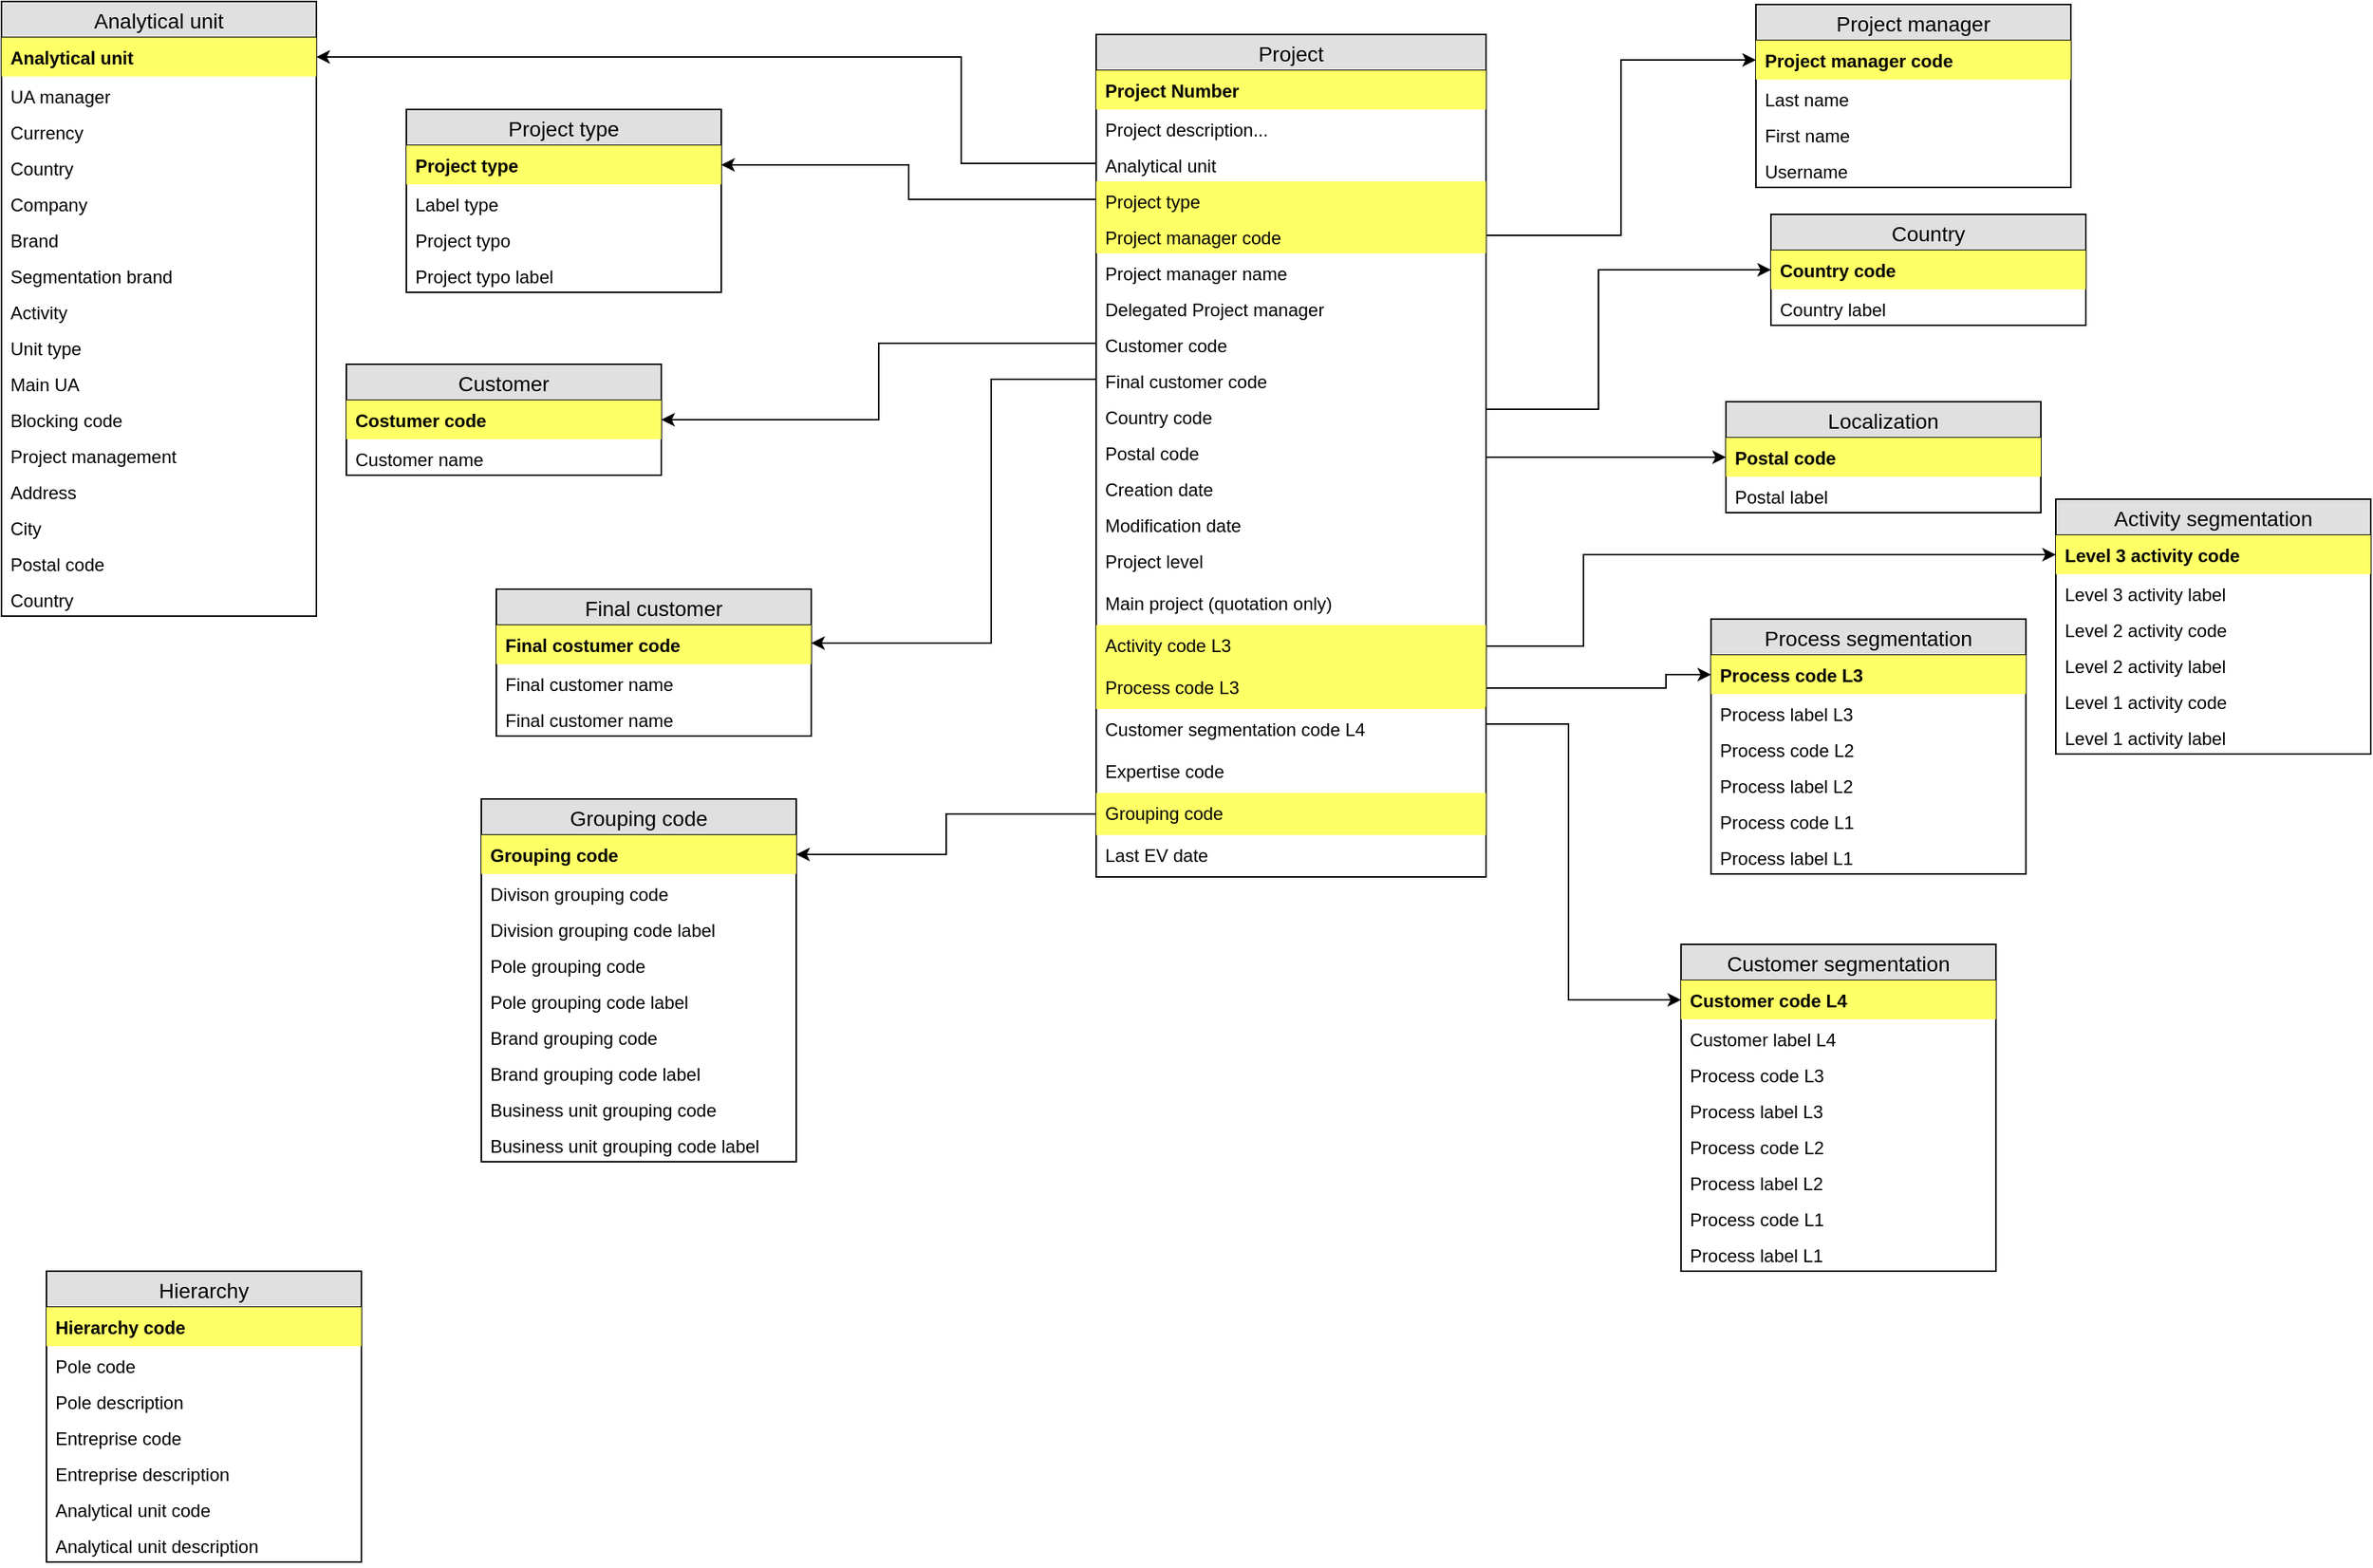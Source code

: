<mxfile version="11.1.4" type="github"><diagram id="z_twg87dkK-BmfiqCGdA" name="Analytics"><mxGraphModel dx="1662" dy="865" grid="1" gridSize="10" guides="1" tooltips="1" connect="1" arrows="1" fold="1" page="1" pageScale="1" pageWidth="827" pageHeight="1169" math="0" shadow="0"><root><mxCell id="0"/><mxCell id="1" parent="0"/><mxCell id="xAdfEEJH671Ole8WsAYn-151" value="Project" style="swimlane;fontStyle=0;childLayout=stackLayout;horizontal=1;startSize=24;fillColor=#e0e0e0;horizontalStack=0;resizeParent=1;resizeParentMax=0;resizeLast=0;collapsible=1;marginBottom=0;swimlaneFillColor=#ffffff;align=center;fontSize=14;" parent="1" vertex="1"><mxGeometry x="770" y="50" width="260" height="562" as="geometry"><mxRectangle x="100" y="70" width="80" height="24" as="alternateBounds"/></mxGeometry></mxCell><mxCell id="xAdfEEJH671Ole8WsAYn-152" value="Project Number" style="text;strokeColor=none;fillColor=#FFFF66;spacingLeft=4;spacingRight=4;overflow=hidden;rotatable=0;points=[[0,0.5],[1,0.5]];portConstraint=eastwest;fontSize=12;fontStyle=1" parent="xAdfEEJH671Ole8WsAYn-151" vertex="1"><mxGeometry y="24" width="260" height="26" as="geometry"/></mxCell><mxCell id="xAdfEEJH671Ole8WsAYn-153" value="Project description..." style="text;strokeColor=none;fillColor=none;spacingLeft=4;spacingRight=4;overflow=hidden;rotatable=0;points=[[0,0.5],[1,0.5]];portConstraint=eastwest;fontSize=12;" parent="xAdfEEJH671Ole8WsAYn-151" vertex="1"><mxGeometry y="50" width="260" height="24" as="geometry"/></mxCell><mxCell id="xAdfEEJH671Ole8WsAYn-154" value="Analytical unit" style="text;strokeColor=none;fillColor=none;spacingLeft=4;spacingRight=4;overflow=hidden;rotatable=0;points=[[0,0.5],[1,0.5]];portConstraint=eastwest;fontSize=12;" parent="xAdfEEJH671Ole8WsAYn-151" vertex="1"><mxGeometry y="74" width="260" height="24" as="geometry"/></mxCell><mxCell id="xAdfEEJH671Ole8WsAYn-155" value="Project type" style="text;strokeColor=none;fillColor=#FFFF66;spacingLeft=4;spacingRight=4;overflow=hidden;rotatable=0;points=[[0,0.5],[1,0.5]];portConstraint=eastwest;fontSize=12;" parent="xAdfEEJH671Ole8WsAYn-151" vertex="1"><mxGeometry y="98" width="260" height="24" as="geometry"/></mxCell><mxCell id="xAdfEEJH671Ole8WsAYn-156" value="Project manager code" style="text;strokeColor=none;fillColor=#FFFF66;spacingLeft=4;spacingRight=4;overflow=hidden;rotatable=0;points=[[0,0.5],[1,0.5]];portConstraint=eastwest;fontSize=12;" parent="xAdfEEJH671Ole8WsAYn-151" vertex="1"><mxGeometry y="122" width="260" height="24" as="geometry"/></mxCell><mxCell id="xAdfEEJH671Ole8WsAYn-157" value="Project manager name" style="text;strokeColor=none;fillColor=none;spacingLeft=4;spacingRight=4;overflow=hidden;rotatable=0;points=[[0,0.5],[1,0.5]];portConstraint=eastwest;fontSize=12;" parent="xAdfEEJH671Ole8WsAYn-151" vertex="1"><mxGeometry y="146" width="260" height="24" as="geometry"/></mxCell><mxCell id="VexEm4TsYJTMwi-TWlQk-1" value="Delegated Project manager" style="text;strokeColor=none;fillColor=none;spacingLeft=4;spacingRight=4;overflow=hidden;rotatable=0;points=[[0,0.5],[1,0.5]];portConstraint=eastwest;fontSize=12;" parent="xAdfEEJH671Ole8WsAYn-151" vertex="1"><mxGeometry y="170" width="260" height="24" as="geometry"/></mxCell><mxCell id="xAdfEEJH671Ole8WsAYn-158" value="Customer code&#10;" style="text;strokeColor=none;fillColor=none;spacingLeft=4;spacingRight=4;overflow=hidden;rotatable=0;points=[[0,0.5],[1,0.5]];portConstraint=eastwest;fontSize=12;" parent="xAdfEEJH671Ole8WsAYn-151" vertex="1"><mxGeometry y="194" width="260" height="24" as="geometry"/></mxCell><mxCell id="xAdfEEJH671Ole8WsAYn-159" value="Final customer code" style="text;strokeColor=none;fillColor=none;spacingLeft=4;spacingRight=4;overflow=hidden;rotatable=0;points=[[0,0.5],[1,0.5]];portConstraint=eastwest;fontSize=12;" parent="xAdfEEJH671Ole8WsAYn-151" vertex="1"><mxGeometry y="218" width="260" height="24" as="geometry"/></mxCell><mxCell id="xAdfEEJH671Ole8WsAYn-160" value="Country code" style="text;strokeColor=none;fillColor=none;spacingLeft=4;spacingRight=4;overflow=hidden;rotatable=0;points=[[0,0.5],[1,0.5]];portConstraint=eastwest;fontSize=12;" parent="xAdfEEJH671Ole8WsAYn-151" vertex="1"><mxGeometry y="242" width="260" height="24" as="geometry"/></mxCell><mxCell id="xAdfEEJH671Ole8WsAYn-161" value="Postal code" style="text;strokeColor=none;fillColor=none;spacingLeft=4;spacingRight=4;overflow=hidden;rotatable=0;points=[[0,0.5],[1,0.5]];portConstraint=eastwest;fontSize=12;" parent="xAdfEEJH671Ole8WsAYn-151" vertex="1"><mxGeometry y="266" width="260" height="24" as="geometry"/></mxCell><mxCell id="xAdfEEJH671Ole8WsAYn-162" value="Creation date" style="text;strokeColor=none;fillColor=none;spacingLeft=4;spacingRight=4;overflow=hidden;rotatable=0;points=[[0,0.5],[1,0.5]];portConstraint=eastwest;fontSize=12;" parent="xAdfEEJH671Ole8WsAYn-151" vertex="1"><mxGeometry y="290" width="260" height="24" as="geometry"/></mxCell><mxCell id="xAdfEEJH671Ole8WsAYn-163" value="Modification date" style="text;strokeColor=none;fillColor=none;spacingLeft=4;spacingRight=4;overflow=hidden;rotatable=0;points=[[0,0.5],[1,0.5]];portConstraint=eastwest;fontSize=12;" parent="xAdfEEJH671Ole8WsAYn-151" vertex="1"><mxGeometry y="314" width="260" height="24" as="geometry"/></mxCell><mxCell id="xAdfEEJH671Ole8WsAYn-164" value="Project level" style="text;strokeColor=none;fillColor=none;spacingLeft=4;spacingRight=4;overflow=hidden;rotatable=0;points=[[0,0.5],[1,0.5]];portConstraint=eastwest;fontSize=12;" parent="xAdfEEJH671Ole8WsAYn-151" vertex="1"><mxGeometry y="338" width="260" height="28" as="geometry"/></mxCell><mxCell id="xAdfEEJH671Ole8WsAYn-165" value="Main project (quotation only)" style="text;strokeColor=none;fillColor=none;spacingLeft=4;spacingRight=4;overflow=hidden;rotatable=0;points=[[0,0.5],[1,0.5]];portConstraint=eastwest;fontSize=12;" parent="xAdfEEJH671Ole8WsAYn-151" vertex="1"><mxGeometry y="366" width="260" height="28" as="geometry"/></mxCell><mxCell id="xAdfEEJH671Ole8WsAYn-166" value="Activity code L3" style="text;strokeColor=none;fillColor=#FFFF66;spacingLeft=4;spacingRight=4;overflow=hidden;rotatable=0;points=[[0,0.5],[1,0.5]];portConstraint=eastwest;fontSize=12;" parent="xAdfEEJH671Ole8WsAYn-151" vertex="1"><mxGeometry y="394" width="260" height="28" as="geometry"/></mxCell><mxCell id="xAdfEEJH671Ole8WsAYn-167" value="Process code L3" style="text;strokeColor=none;fillColor=#FFFF66;spacingLeft=4;spacingRight=4;overflow=hidden;rotatable=0;points=[[0,0.5],[1,0.5]];portConstraint=eastwest;fontSize=12;" parent="xAdfEEJH671Ole8WsAYn-151" vertex="1"><mxGeometry y="422" width="260" height="28" as="geometry"/></mxCell><mxCell id="xAdfEEJH671Ole8WsAYn-168" value="Customer segmentation code L4" style="text;strokeColor=none;fillColor=none;spacingLeft=4;spacingRight=4;overflow=hidden;rotatable=0;points=[[0,0.5],[1,0.5]];portConstraint=eastwest;fontSize=12;" parent="xAdfEEJH671Ole8WsAYn-151" vertex="1"><mxGeometry y="450" width="260" height="28" as="geometry"/></mxCell><mxCell id="xAdfEEJH671Ole8WsAYn-169" value="Expertise code" style="text;strokeColor=none;fillColor=none;spacingLeft=4;spacingRight=4;overflow=hidden;rotatable=0;points=[[0,0.5],[1,0.5]];portConstraint=eastwest;fontSize=12;" parent="xAdfEEJH671Ole8WsAYn-151" vertex="1"><mxGeometry y="478" width="260" height="28" as="geometry"/></mxCell><mxCell id="xAdfEEJH671Ole8WsAYn-170" value="Grouping code" style="text;strokeColor=none;fillColor=#FFFF66;spacingLeft=4;spacingRight=4;overflow=hidden;rotatable=0;points=[[0,0.5],[1,0.5]];portConstraint=eastwest;fontSize=12;" parent="xAdfEEJH671Ole8WsAYn-151" vertex="1"><mxGeometry y="506" width="260" height="28" as="geometry"/></mxCell><mxCell id="xAdfEEJH671Ole8WsAYn-171" value="Last EV date" style="text;strokeColor=none;fillColor=none;spacingLeft=4;spacingRight=4;overflow=hidden;rotatable=0;points=[[0,0.5],[1,0.5]];portConstraint=eastwest;fontSize=12;" parent="xAdfEEJH671Ole8WsAYn-151" vertex="1"><mxGeometry y="534" width="260" height="28" as="geometry"/></mxCell><mxCell id="xAdfEEJH671Ole8WsAYn-172" style="edgeStyle=orthogonalEdgeStyle;rounded=0;orthogonalLoop=1;jettySize=auto;html=1;exitX=0;exitY=0.5;exitDx=0;exitDy=0;" parent="1" source="xAdfEEJH671Ole8WsAYn-155" target="xAdfEEJH671Ole8WsAYn-174" edge="1"><mxGeometry relative="1" as="geometry"><mxPoint x="290" y="208.235" as="targetPoint"/><Array as="points"/></mxGeometry></mxCell><mxCell id="xAdfEEJH671Ole8WsAYn-173" value="Project type" style="swimlane;fontStyle=0;childLayout=stackLayout;horizontal=1;startSize=24;fillColor=#e0e0e0;horizontalStack=0;resizeParent=1;resizeParentMax=0;resizeLast=0;collapsible=1;marginBottom=0;swimlaneFillColor=#ffffff;align=center;fontSize=14;" parent="1" vertex="1"><mxGeometry x="310" y="100" width="210" height="122" as="geometry"><mxRectangle x="100" y="70" width="80" height="24" as="alternateBounds"/></mxGeometry></mxCell><mxCell id="xAdfEEJH671Ole8WsAYn-174" value="Project type" style="text;strokeColor=none;fillColor=#FFFF66;spacingLeft=4;spacingRight=4;overflow=hidden;rotatable=0;points=[[0,0.5],[1,0.5]];portConstraint=eastwest;fontSize=12;fontStyle=1" parent="xAdfEEJH671Ole8WsAYn-173" vertex="1"><mxGeometry y="24" width="210" height="26" as="geometry"/></mxCell><mxCell id="xAdfEEJH671Ole8WsAYn-175" value="Label type" style="text;strokeColor=none;fillColor=none;spacingLeft=4;spacingRight=4;overflow=hidden;rotatable=0;points=[[0,0.5],[1,0.5]];portConstraint=eastwest;fontSize=12;" parent="xAdfEEJH671Ole8WsAYn-173" vertex="1"><mxGeometry y="50" width="210" height="24" as="geometry"/></mxCell><mxCell id="xAdfEEJH671Ole8WsAYn-176" value="Project typo&#10;" style="text;strokeColor=none;fillColor=none;spacingLeft=4;spacingRight=4;overflow=hidden;rotatable=0;points=[[0,0.5],[1,0.5]];portConstraint=eastwest;fontSize=12;" parent="xAdfEEJH671Ole8WsAYn-173" vertex="1"><mxGeometry y="74" width="210" height="24" as="geometry"/></mxCell><mxCell id="xAdfEEJH671Ole8WsAYn-177" value="Project typo label" style="text;strokeColor=none;fillColor=none;spacingLeft=4;spacingRight=4;overflow=hidden;rotatable=0;points=[[0,0.5],[1,0.5]];portConstraint=eastwest;fontSize=12;" parent="xAdfEEJH671Ole8WsAYn-173" vertex="1"><mxGeometry y="98" width="210" height="24" as="geometry"/></mxCell><mxCell id="xAdfEEJH671Ole8WsAYn-178" value="Grouping code" style="swimlane;fontStyle=0;childLayout=stackLayout;horizontal=1;startSize=24;fillColor=#e0e0e0;horizontalStack=0;resizeParent=1;resizeParentMax=0;resizeLast=0;collapsible=1;marginBottom=0;swimlaneFillColor=#ffffff;align=center;fontSize=14;" parent="1" vertex="1"><mxGeometry x="360" y="560" width="210" height="242" as="geometry"><mxRectangle x="100" y="70" width="80" height="24" as="alternateBounds"/></mxGeometry></mxCell><mxCell id="xAdfEEJH671Ole8WsAYn-179" value="Grouping code" style="text;strokeColor=none;fillColor=#FFFF66;spacingLeft=4;spacingRight=4;overflow=hidden;rotatable=0;points=[[0,0.5],[1,0.5]];portConstraint=eastwest;fontSize=12;fontStyle=1" parent="xAdfEEJH671Ole8WsAYn-178" vertex="1"><mxGeometry y="24" width="210" height="26" as="geometry"/></mxCell><mxCell id="xAdfEEJH671Ole8WsAYn-180" value="Divison grouping code" style="text;strokeColor=none;fillColor=none;spacingLeft=4;spacingRight=4;overflow=hidden;rotatable=0;points=[[0,0.5],[1,0.5]];portConstraint=eastwest;fontSize=12;" parent="xAdfEEJH671Ole8WsAYn-178" vertex="1"><mxGeometry y="50" width="210" height="24" as="geometry"/></mxCell><mxCell id="xAdfEEJH671Ole8WsAYn-181" value="Division grouping code label" style="text;strokeColor=none;fillColor=none;spacingLeft=4;spacingRight=4;overflow=hidden;rotatable=0;points=[[0,0.5],[1,0.5]];portConstraint=eastwest;fontSize=12;" parent="xAdfEEJH671Ole8WsAYn-178" vertex="1"><mxGeometry y="74" width="210" height="24" as="geometry"/></mxCell><mxCell id="xAdfEEJH671Ole8WsAYn-182" value="Pole grouping code" style="text;strokeColor=none;fillColor=none;spacingLeft=4;spacingRight=4;overflow=hidden;rotatable=0;points=[[0,0.5],[1,0.5]];portConstraint=eastwest;fontSize=12;" parent="xAdfEEJH671Ole8WsAYn-178" vertex="1"><mxGeometry y="98" width="210" height="24" as="geometry"/></mxCell><mxCell id="xAdfEEJH671Ole8WsAYn-183" value="Pole grouping code label" style="text;strokeColor=none;fillColor=none;spacingLeft=4;spacingRight=4;overflow=hidden;rotatable=0;points=[[0,0.5],[1,0.5]];portConstraint=eastwest;fontSize=12;" parent="xAdfEEJH671Ole8WsAYn-178" vertex="1"><mxGeometry y="122" width="210" height="24" as="geometry"/></mxCell><mxCell id="xAdfEEJH671Ole8WsAYn-184" value="Brand grouping code" style="text;strokeColor=none;fillColor=none;spacingLeft=4;spacingRight=4;overflow=hidden;rotatable=0;points=[[0,0.5],[1,0.5]];portConstraint=eastwest;fontSize=12;" parent="xAdfEEJH671Ole8WsAYn-178" vertex="1"><mxGeometry y="146" width="210" height="24" as="geometry"/></mxCell><mxCell id="xAdfEEJH671Ole8WsAYn-185" value="Brand grouping code label" style="text;strokeColor=none;fillColor=none;spacingLeft=4;spacingRight=4;overflow=hidden;rotatable=0;points=[[0,0.5],[1,0.5]];portConstraint=eastwest;fontSize=12;" parent="xAdfEEJH671Ole8WsAYn-178" vertex="1"><mxGeometry y="170" width="210" height="24" as="geometry"/></mxCell><mxCell id="xAdfEEJH671Ole8WsAYn-186" value="Business unit grouping code" style="text;strokeColor=none;fillColor=none;spacingLeft=4;spacingRight=4;overflow=hidden;rotatable=0;points=[[0,0.5],[1,0.5]];portConstraint=eastwest;fontSize=12;" parent="xAdfEEJH671Ole8WsAYn-178" vertex="1"><mxGeometry y="194" width="210" height="24" as="geometry"/></mxCell><mxCell id="xAdfEEJH671Ole8WsAYn-187" value="Business unit grouping code label" style="text;strokeColor=none;fillColor=none;spacingLeft=4;spacingRight=4;overflow=hidden;rotatable=0;points=[[0,0.5],[1,0.5]];portConstraint=eastwest;fontSize=12;" parent="xAdfEEJH671Ole8WsAYn-178" vertex="1"><mxGeometry y="218" width="210" height="24" as="geometry"/></mxCell><mxCell id="xAdfEEJH671Ole8WsAYn-188" style="edgeStyle=orthogonalEdgeStyle;rounded=0;orthogonalLoop=1;jettySize=auto;html=1;exitX=0;exitY=0.5;exitDx=0;exitDy=0;entryX=1;entryY=0.5;entryDx=0;entryDy=0;" parent="1" source="xAdfEEJH671Ole8WsAYn-170" target="xAdfEEJH671Ole8WsAYn-179" edge="1"><mxGeometry relative="1" as="geometry"><mxPoint x="270.5" y="389.971" as="targetPoint"/><mxPoint x="430.676" y="461.735" as="sourcePoint"/><Array as="points"/></mxGeometry></mxCell><mxCell id="xAdfEEJH671Ole8WsAYn-189" value="Activity segmentation" style="swimlane;fontStyle=0;childLayout=stackLayout;horizontal=1;startSize=24;fillColor=#e0e0e0;horizontalStack=0;resizeParent=1;resizeParentMax=0;resizeLast=0;collapsible=1;marginBottom=0;swimlaneFillColor=#ffffff;align=center;fontSize=14;" parent="1" vertex="1"><mxGeometry x="1410" y="360" width="210" height="170" as="geometry"><mxRectangle x="1120" y="240" width="80" height="24" as="alternateBounds"/></mxGeometry></mxCell><mxCell id="xAdfEEJH671Ole8WsAYn-190" value="Level 3 activity code " style="text;strokeColor=none;fillColor=#FFFF66;spacingLeft=4;spacingRight=4;overflow=hidden;rotatable=0;points=[[0,0.5],[1,0.5]];portConstraint=eastwest;fontSize=12;fontStyle=1" parent="xAdfEEJH671Ole8WsAYn-189" vertex="1"><mxGeometry y="24" width="210" height="26" as="geometry"/></mxCell><mxCell id="xAdfEEJH671Ole8WsAYn-191" value="Level 3 activity label" style="text;strokeColor=none;fillColor=none;spacingLeft=4;spacingRight=4;overflow=hidden;rotatable=0;points=[[0,0.5],[1,0.5]];portConstraint=eastwest;fontSize=12;" parent="xAdfEEJH671Ole8WsAYn-189" vertex="1"><mxGeometry y="50" width="210" height="24" as="geometry"/></mxCell><mxCell id="xAdfEEJH671Ole8WsAYn-192" value="Level 2 activity code" style="text;strokeColor=none;fillColor=none;spacingLeft=4;spacingRight=4;overflow=hidden;rotatable=0;points=[[0,0.5],[1,0.5]];portConstraint=eastwest;fontSize=12;" parent="xAdfEEJH671Ole8WsAYn-189" vertex="1"><mxGeometry y="74" width="210" height="24" as="geometry"/></mxCell><mxCell id="xAdfEEJH671Ole8WsAYn-193" value="Level 2 activity label" style="text;strokeColor=none;fillColor=none;spacingLeft=4;spacingRight=4;overflow=hidden;rotatable=0;points=[[0,0.5],[1,0.5]];portConstraint=eastwest;fontSize=12;" parent="xAdfEEJH671Ole8WsAYn-189" vertex="1"><mxGeometry y="98" width="210" height="24" as="geometry"/></mxCell><mxCell id="xAdfEEJH671Ole8WsAYn-194" value="Level 1 activity code" style="text;strokeColor=none;fillColor=none;spacingLeft=4;spacingRight=4;overflow=hidden;rotatable=0;points=[[0,0.5],[1,0.5]];portConstraint=eastwest;fontSize=12;" parent="xAdfEEJH671Ole8WsAYn-189" vertex="1"><mxGeometry y="122" width="210" height="24" as="geometry"/></mxCell><mxCell id="xAdfEEJH671Ole8WsAYn-195" value="Level 1 activity label" style="text;strokeColor=none;fillColor=none;spacingLeft=4;spacingRight=4;overflow=hidden;rotatable=0;points=[[0,0.5],[1,0.5]];portConstraint=eastwest;fontSize=12;" parent="xAdfEEJH671Ole8WsAYn-189" vertex="1"><mxGeometry y="146" width="210" height="24" as="geometry"/></mxCell><mxCell id="xAdfEEJH671Ole8WsAYn-196" style="edgeStyle=orthogonalEdgeStyle;rounded=0;orthogonalLoop=1;jettySize=auto;html=1;exitX=1;exitY=0.5;exitDx=0;exitDy=0;entryX=0;entryY=0.5;entryDx=0;entryDy=0;" parent="1" source="xAdfEEJH671Ole8WsAYn-166" target="xAdfEEJH671Ole8WsAYn-190" edge="1"><mxGeometry relative="1" as="geometry"><mxPoint x="730" y="430" as="targetPoint"/><mxPoint x="777.824" y="410.588" as="sourcePoint"/><Array as="points"><mxPoint x="1095" y="458"/><mxPoint x="1095" y="397"/></Array></mxGeometry></mxCell><mxCell id="xAdfEEJH671Ole8WsAYn-197" value="Process segmentation" style="swimlane;fontStyle=0;childLayout=stackLayout;horizontal=1;startSize=24;fillColor=#e0e0e0;horizontalStack=0;resizeParent=1;resizeParentMax=0;resizeLast=0;collapsible=1;marginBottom=0;swimlaneFillColor=#ffffff;align=center;fontSize=14;" parent="1" vertex="1"><mxGeometry x="1180.059" y="440" width="210" height="170" as="geometry"><mxRectangle x="100" y="70" width="80" height="24" as="alternateBounds"/></mxGeometry></mxCell><mxCell id="xAdfEEJH671Ole8WsAYn-198" value="Process code L3" style="text;strokeColor=none;fillColor=#FFFF66;spacingLeft=4;spacingRight=4;overflow=hidden;rotatable=0;points=[[0,0.5],[1,0.5]];portConstraint=eastwest;fontSize=12;fontStyle=1" parent="xAdfEEJH671Ole8WsAYn-197" vertex="1"><mxGeometry y="24" width="210" height="26" as="geometry"/></mxCell><mxCell id="xAdfEEJH671Ole8WsAYn-199" value="Process label L3" style="text;strokeColor=none;fillColor=none;spacingLeft=4;spacingRight=4;overflow=hidden;rotatable=0;points=[[0,0.5],[1,0.5]];portConstraint=eastwest;fontSize=12;" parent="xAdfEEJH671Ole8WsAYn-197" vertex="1"><mxGeometry y="50" width="210" height="24" as="geometry"/></mxCell><mxCell id="xAdfEEJH671Ole8WsAYn-200" value="Process code L2" style="text;strokeColor=none;fillColor=none;spacingLeft=4;spacingRight=4;overflow=hidden;rotatable=0;points=[[0,0.5],[1,0.5]];portConstraint=eastwest;fontSize=12;" parent="xAdfEEJH671Ole8WsAYn-197" vertex="1"><mxGeometry y="74" width="210" height="24" as="geometry"/></mxCell><mxCell id="xAdfEEJH671Ole8WsAYn-201" value="Process label L2" style="text;strokeColor=none;fillColor=none;spacingLeft=4;spacingRight=4;overflow=hidden;rotatable=0;points=[[0,0.5],[1,0.5]];portConstraint=eastwest;fontSize=12;" parent="xAdfEEJH671Ole8WsAYn-197" vertex="1"><mxGeometry y="98" width="210" height="24" as="geometry"/></mxCell><mxCell id="xAdfEEJH671Ole8WsAYn-202" value="Process code L1" style="text;strokeColor=none;fillColor=none;spacingLeft=4;spacingRight=4;overflow=hidden;rotatable=0;points=[[0,0.5],[1,0.5]];portConstraint=eastwest;fontSize=12;" parent="xAdfEEJH671Ole8WsAYn-197" vertex="1"><mxGeometry y="122" width="210" height="24" as="geometry"/></mxCell><mxCell id="xAdfEEJH671Ole8WsAYn-203" value="Process label L1" style="text;strokeColor=none;fillColor=none;spacingLeft=4;spacingRight=4;overflow=hidden;rotatable=0;points=[[0,0.5],[1,0.5]];portConstraint=eastwest;fontSize=12;" parent="xAdfEEJH671Ole8WsAYn-197" vertex="1"><mxGeometry y="146" width="210" height="24" as="geometry"/></mxCell><mxCell id="xAdfEEJH671Ole8WsAYn-204" style="edgeStyle=orthogonalEdgeStyle;rounded=0;orthogonalLoop=1;jettySize=auto;html=1;exitX=1;exitY=0.5;exitDx=0;exitDy=0;entryX=0;entryY=0.5;entryDx=0;entryDy=0;" parent="1" source="xAdfEEJH671Ole8WsAYn-167" target="xAdfEEJH671Ole8WsAYn-198" edge="1"><mxGeometry relative="1" as="geometry"><mxPoint x="1160" y="510" as="targetPoint"/><mxPoint x="670.176" y="492.353" as="sourcePoint"/><Array as="points"><mxPoint x="1150" y="486"/><mxPoint x="1150" y="477"/></Array></mxGeometry></mxCell><mxCell id="xAdfEEJH671Ole8WsAYn-205" value="Project manager" style="swimlane;fontStyle=0;childLayout=stackLayout;horizontal=1;startSize=24;fillColor=#e0e0e0;horizontalStack=0;resizeParent=1;resizeParentMax=0;resizeLast=0;collapsible=1;marginBottom=0;swimlaneFillColor=#ffffff;align=center;fontSize=14;" parent="1" vertex="1"><mxGeometry x="1210" y="30" width="210" height="122" as="geometry"><mxRectangle x="100" y="70" width="80" height="24" as="alternateBounds"/></mxGeometry></mxCell><mxCell id="xAdfEEJH671Ole8WsAYn-206" value="Project manager code" style="text;strokeColor=none;fillColor=#FFFF66;spacingLeft=4;spacingRight=4;overflow=hidden;rotatable=0;points=[[0,0.5],[1,0.5]];portConstraint=eastwest;fontSize=12;fontStyle=1" parent="xAdfEEJH671Ole8WsAYn-205" vertex="1"><mxGeometry y="24" width="210" height="26" as="geometry"/></mxCell><mxCell id="xAdfEEJH671Ole8WsAYn-207" value="Last name" style="text;strokeColor=none;fillColor=none;spacingLeft=4;spacingRight=4;overflow=hidden;rotatable=0;points=[[0,0.5],[1,0.5]];portConstraint=eastwest;fontSize=12;" parent="xAdfEEJH671Ole8WsAYn-205" vertex="1"><mxGeometry y="50" width="210" height="24" as="geometry"/></mxCell><mxCell id="xAdfEEJH671Ole8WsAYn-208" value="First name" style="text;strokeColor=none;fillColor=none;spacingLeft=4;spacingRight=4;overflow=hidden;rotatable=0;points=[[0,0.5],[1,0.5]];portConstraint=eastwest;fontSize=12;" parent="xAdfEEJH671Ole8WsAYn-205" vertex="1"><mxGeometry y="74" width="210" height="24" as="geometry"/></mxCell><mxCell id="xAdfEEJH671Ole8WsAYn-209" value="Username" style="text;strokeColor=none;fillColor=none;spacingLeft=4;spacingRight=4;overflow=hidden;rotatable=0;points=[[0,0.5],[1,0.5]];portConstraint=eastwest;fontSize=12;" parent="xAdfEEJH671Ole8WsAYn-205" vertex="1"><mxGeometry y="98" width="210" height="24" as="geometry"/></mxCell><mxCell id="xAdfEEJH671Ole8WsAYn-210" style="edgeStyle=orthogonalEdgeStyle;rounded=0;orthogonalLoop=1;jettySize=auto;html=1;entryX=0;entryY=0.5;entryDx=0;entryDy=0;exitX=1;exitY=0.5;exitDx=0;exitDy=0;" parent="1" source="xAdfEEJH671Ole8WsAYn-156" target="xAdfEEJH671Ole8WsAYn-206" edge="1"><mxGeometry relative="1" as="geometry"><mxPoint x="719.588" y="277.059" as="targetPoint"/><mxPoint x="671" y="200" as="sourcePoint"/><Array as="points"/></mxGeometry></mxCell><mxCell id="xAdfEEJH671Ole8WsAYn-211" value="Customer" style="swimlane;fontStyle=0;childLayout=stackLayout;horizontal=1;startSize=24;fillColor=#e0e0e0;horizontalStack=0;resizeParent=1;resizeParentMax=0;resizeLast=0;collapsible=1;marginBottom=0;swimlaneFillColor=#ffffff;align=center;fontSize=14;" parent="1" vertex="1"><mxGeometry x="270" y="270" width="210" height="74" as="geometry"><mxRectangle x="100" y="70" width="80" height="24" as="alternateBounds"/></mxGeometry></mxCell><mxCell id="xAdfEEJH671Ole8WsAYn-212" value="Costumer code" style="text;strokeColor=none;fillColor=#FFFF66;spacingLeft=4;spacingRight=4;overflow=hidden;rotatable=0;points=[[0,0.5],[1,0.5]];portConstraint=eastwest;fontSize=12;fontStyle=1" parent="xAdfEEJH671Ole8WsAYn-211" vertex="1"><mxGeometry y="24" width="210" height="26" as="geometry"/></mxCell><mxCell id="xAdfEEJH671Ole8WsAYn-213" value="Customer name" style="text;strokeColor=none;fillColor=none;spacingLeft=4;spacingRight=4;overflow=hidden;rotatable=0;points=[[0,0.5],[1,0.5]];portConstraint=eastwest;fontSize=12;" parent="xAdfEEJH671Ole8WsAYn-211" vertex="1"><mxGeometry y="50" width="210" height="24" as="geometry"/></mxCell><mxCell id="xAdfEEJH671Ole8WsAYn-214" style="edgeStyle=orthogonalEdgeStyle;rounded=0;orthogonalLoop=1;jettySize=auto;html=1;exitX=0;exitY=0.5;exitDx=0;exitDy=0;entryX=1;entryY=0.5;entryDx=0;entryDy=0;" parent="1" source="xAdfEEJH671Ole8WsAYn-158" target="xAdfEEJH671Ole8WsAYn-212" edge="1"><mxGeometry relative="1" as="geometry"><mxPoint x="250.5" y="229.971" as="targetPoint"/><mxPoint x="390" y="260" as="sourcePoint"/><Array as="points"/></mxGeometry></mxCell><mxCell id="xAdfEEJH671Ole8WsAYn-215" value="Final customer" style="swimlane;fontStyle=0;childLayout=stackLayout;horizontal=1;startSize=24;fillColor=#e0e0e0;horizontalStack=0;resizeParent=1;resizeParentMax=0;resizeLast=0;collapsible=1;marginBottom=0;swimlaneFillColor=#ffffff;align=center;fontSize=14;" parent="1" vertex="1"><mxGeometry x="370" y="420" width="210" height="98" as="geometry"><mxRectangle x="100" y="70" width="80" height="24" as="alternateBounds"/></mxGeometry></mxCell><mxCell id="xAdfEEJH671Ole8WsAYn-216" value="Final costumer code" style="text;strokeColor=none;fillColor=#FFFF66;spacingLeft=4;spacingRight=4;overflow=hidden;rotatable=0;points=[[0,0.5],[1,0.5]];portConstraint=eastwest;fontSize=12;fontStyle=1" parent="xAdfEEJH671Ole8WsAYn-215" vertex="1"><mxGeometry y="24" width="210" height="26" as="geometry"/></mxCell><mxCell id="xAdfEEJH671Ole8WsAYn-217" value="Final customer name" style="text;strokeColor=none;fillColor=none;spacingLeft=4;spacingRight=4;overflow=hidden;rotatable=0;points=[[0,0.5],[1,0.5]];portConstraint=eastwest;fontSize=12;" parent="xAdfEEJH671Ole8WsAYn-215" vertex="1"><mxGeometry y="50" width="210" height="24" as="geometry"/></mxCell><mxCell id="xAdfEEJH671Ole8WsAYn-218" value="Final customer name" style="text;strokeColor=none;fillColor=none;spacingLeft=4;spacingRight=4;overflow=hidden;rotatable=0;points=[[0,0.5],[1,0.5]];portConstraint=eastwest;fontSize=12;" parent="xAdfEEJH671Ole8WsAYn-215" vertex="1"><mxGeometry y="74" width="210" height="24" as="geometry"/></mxCell><mxCell id="xAdfEEJH671Ole8WsAYn-219" style="edgeStyle=orthogonalEdgeStyle;rounded=0;orthogonalLoop=1;jettySize=auto;html=1;exitX=0;exitY=0.5;exitDx=0;exitDy=0;" parent="1" source="xAdfEEJH671Ole8WsAYn-159" edge="1"><mxGeometry relative="1" as="geometry"><mxPoint x="580" y="456" as="targetPoint"/><mxPoint x="410.176" y="319.971" as="sourcePoint"/><Array as="points"><mxPoint x="700" y="280"/><mxPoint x="700" y="456"/></Array></mxGeometry></mxCell><mxCell id="xAdfEEJH671Ole8WsAYn-220" value="Country" style="swimlane;fontStyle=0;childLayout=stackLayout;horizontal=1;startSize=24;fillColor=#e0e0e0;horizontalStack=0;resizeParent=1;resizeParentMax=0;resizeLast=0;collapsible=1;marginBottom=0;swimlaneFillColor=#ffffff;align=center;fontSize=14;" parent="1" vertex="1"><mxGeometry x="1220" y="170" width="210" height="74" as="geometry"><mxRectangle x="1120" y="240" width="80" height="24" as="alternateBounds"/></mxGeometry></mxCell><mxCell id="xAdfEEJH671Ole8WsAYn-221" value="Country code" style="text;strokeColor=none;fillColor=#FFFF66;spacingLeft=4;spacingRight=4;overflow=hidden;rotatable=0;points=[[0,0.5],[1,0.5]];portConstraint=eastwest;fontSize=12;fontStyle=1" parent="xAdfEEJH671Ole8WsAYn-220" vertex="1"><mxGeometry y="24" width="210" height="26" as="geometry"/></mxCell><mxCell id="xAdfEEJH671Ole8WsAYn-222" value="Country label" style="text;strokeColor=none;fillColor=none;spacingLeft=4;spacingRight=4;overflow=hidden;rotatable=0;points=[[0,0.5],[1,0.5]];portConstraint=eastwest;fontSize=12;" parent="xAdfEEJH671Ole8WsAYn-220" vertex="1"><mxGeometry y="50" width="210" height="24" as="geometry"/></mxCell><mxCell id="xAdfEEJH671Ole8WsAYn-223" style="edgeStyle=orthogonalEdgeStyle;rounded=0;orthogonalLoop=1;jettySize=auto;html=1;exitX=1;exitY=0.5;exitDx=0;exitDy=0;entryX=0;entryY=0.5;entryDx=0;entryDy=0;" parent="1" source="xAdfEEJH671Ole8WsAYn-160" target="xAdfEEJH671Ole8WsAYn-221" edge="1"><mxGeometry relative="1" as="geometry"><mxPoint x="1170" y="267" as="targetPoint"/><mxPoint x="1040" y="230" as="sourcePoint"/><Array as="points"><mxPoint x="1030" y="300"/><mxPoint x="1105" y="300"/><mxPoint x="1105" y="207"/></Array></mxGeometry></mxCell><mxCell id="xAdfEEJH671Ole8WsAYn-224" value="Localization" style="swimlane;fontStyle=0;childLayout=stackLayout;horizontal=1;startSize=24;fillColor=#e0e0e0;horizontalStack=0;resizeParent=1;resizeParentMax=0;resizeLast=0;collapsible=1;marginBottom=0;swimlaneFillColor=#ffffff;align=center;fontSize=14;" parent="1" vertex="1"><mxGeometry x="1190" y="295" width="210" height="74" as="geometry"><mxRectangle x="1120" y="240" width="80" height="24" as="alternateBounds"/></mxGeometry></mxCell><mxCell id="xAdfEEJH671Ole8WsAYn-225" value="Postal code" style="text;strokeColor=none;fillColor=#FFFF66;spacingLeft=4;spacingRight=4;overflow=hidden;rotatable=0;points=[[0,0.5],[1,0.5]];portConstraint=eastwest;fontSize=12;fontStyle=1" parent="xAdfEEJH671Ole8WsAYn-224" vertex="1"><mxGeometry y="24" width="210" height="26" as="geometry"/></mxCell><mxCell id="xAdfEEJH671Ole8WsAYn-226" value="Postal label" style="text;strokeColor=none;fillColor=none;spacingLeft=4;spacingRight=4;overflow=hidden;rotatable=0;points=[[0,0.5],[1,0.5]];portConstraint=eastwest;fontSize=12;" parent="xAdfEEJH671Ole8WsAYn-224" vertex="1"><mxGeometry y="50" width="210" height="24" as="geometry"/></mxCell><mxCell id="xAdfEEJH671Ole8WsAYn-227" style="edgeStyle=orthogonalEdgeStyle;rounded=0;orthogonalLoop=1;jettySize=auto;html=1;exitX=1;exitY=0.5;exitDx=0;exitDy=0;entryX=0;entryY=0.5;entryDx=0;entryDy=0;" parent="1" source="xAdfEEJH671Ole8WsAYn-161" target="xAdfEEJH671Ole8WsAYn-225" edge="1"><mxGeometry relative="1" as="geometry"><mxPoint x="1170" y="330" as="targetPoint"/><mxPoint x="1030" y="313" as="sourcePoint"/><Array as="points"><mxPoint x="1030" y="332"/></Array></mxGeometry></mxCell><mxCell id="VexEm4TsYJTMwi-TWlQk-2" value="Customer segmentation" style="swimlane;fontStyle=0;childLayout=stackLayout;horizontal=1;startSize=24;fillColor=#e0e0e0;horizontalStack=0;resizeParent=1;resizeParentMax=0;resizeLast=0;collapsible=1;marginBottom=0;swimlaneFillColor=#ffffff;align=center;fontSize=14;" parent="1" vertex="1"><mxGeometry x="1160.059" y="657" width="210" height="218" as="geometry"><mxRectangle x="100" y="70" width="80" height="24" as="alternateBounds"/></mxGeometry></mxCell><mxCell id="VexEm4TsYJTMwi-TWlQk-3" value="Customer code L4" style="text;strokeColor=none;fillColor=#FFFF66;spacingLeft=4;spacingRight=4;overflow=hidden;rotatable=0;points=[[0,0.5],[1,0.5]];portConstraint=eastwest;fontSize=12;fontStyle=1" parent="VexEm4TsYJTMwi-TWlQk-2" vertex="1"><mxGeometry y="24" width="210" height="26" as="geometry"/></mxCell><mxCell id="VexEm4TsYJTMwi-TWlQk-4" value="Customer label L4" style="text;strokeColor=none;fillColor=none;spacingLeft=4;spacingRight=4;overflow=hidden;rotatable=0;points=[[0,0.5],[1,0.5]];portConstraint=eastwest;fontSize=12;" parent="VexEm4TsYJTMwi-TWlQk-2" vertex="1"><mxGeometry y="50" width="210" height="24" as="geometry"/></mxCell><mxCell id="VexEm4TsYJTMwi-TWlQk-5" value="Process code L3" style="text;strokeColor=none;fillColor=none;spacingLeft=4;spacingRight=4;overflow=hidden;rotatable=0;points=[[0,0.5],[1,0.5]];portConstraint=eastwest;fontSize=12;" parent="VexEm4TsYJTMwi-TWlQk-2" vertex="1"><mxGeometry y="74" width="210" height="24" as="geometry"/></mxCell><mxCell id="VexEm4TsYJTMwi-TWlQk-6" value="Process label L3" style="text;strokeColor=none;fillColor=none;spacingLeft=4;spacingRight=4;overflow=hidden;rotatable=0;points=[[0,0.5],[1,0.5]];portConstraint=eastwest;fontSize=12;" parent="VexEm4TsYJTMwi-TWlQk-2" vertex="1"><mxGeometry y="98" width="210" height="24" as="geometry"/></mxCell><mxCell id="VexEm4TsYJTMwi-TWlQk-7" value="Process code L2" style="text;strokeColor=none;fillColor=none;spacingLeft=4;spacingRight=4;overflow=hidden;rotatable=0;points=[[0,0.5],[1,0.5]];portConstraint=eastwest;fontSize=12;" parent="VexEm4TsYJTMwi-TWlQk-2" vertex="1"><mxGeometry y="122" width="210" height="24" as="geometry"/></mxCell><mxCell id="VexEm4TsYJTMwi-TWlQk-8" value="Process label L2" style="text;strokeColor=none;fillColor=none;spacingLeft=4;spacingRight=4;overflow=hidden;rotatable=0;points=[[0,0.5],[1,0.5]];portConstraint=eastwest;fontSize=12;" parent="VexEm4TsYJTMwi-TWlQk-2" vertex="1"><mxGeometry y="146" width="210" height="24" as="geometry"/></mxCell><mxCell id="VexEm4TsYJTMwi-TWlQk-9" value="Process code L1" style="text;strokeColor=none;fillColor=none;spacingLeft=4;spacingRight=4;overflow=hidden;rotatable=0;points=[[0,0.5],[1,0.5]];portConstraint=eastwest;fontSize=12;" parent="VexEm4TsYJTMwi-TWlQk-2" vertex="1"><mxGeometry y="170" width="210" height="24" as="geometry"/></mxCell><mxCell id="VexEm4TsYJTMwi-TWlQk-10" value="Process label L1" style="text;strokeColor=none;fillColor=none;spacingLeft=4;spacingRight=4;overflow=hidden;rotatable=0;points=[[0,0.5],[1,0.5]];portConstraint=eastwest;fontSize=12;" parent="VexEm4TsYJTMwi-TWlQk-2" vertex="1"><mxGeometry y="194" width="210" height="24" as="geometry"/></mxCell><mxCell id="VexEm4TsYJTMwi-TWlQk-11" style="edgeStyle=orthogonalEdgeStyle;rounded=0;orthogonalLoop=1;jettySize=auto;html=1;exitX=1;exitY=0.5;exitDx=0;exitDy=0;entryX=0;entryY=0.5;entryDx=0;entryDy=0;" parent="1" target="VexEm4TsYJTMwi-TWlQk-3" edge="1"><mxGeometry relative="1" as="geometry"><mxPoint x="1190" y="521.5" as="targetPoint"/><mxPoint x="1030" y="498.5" as="sourcePoint"/><Array as="points"><mxPoint x="1030" y="510"/><mxPoint x="1085" y="510"/><mxPoint x="1085" y="694"/></Array></mxGeometry></mxCell><mxCell id="4r1lnAUNbUIbCYIzzBGz-1" value="Analytical unit" style="swimlane;fontStyle=0;childLayout=stackLayout;horizontal=1;startSize=24;fillColor=#e0e0e0;horizontalStack=0;resizeParent=1;resizeParentMax=0;resizeLast=0;collapsible=1;marginBottom=0;swimlaneFillColor=#ffffff;align=center;fontSize=14;" parent="1" vertex="1"><mxGeometry x="40" y="28" width="210" height="410" as="geometry"><mxRectangle x="100" y="70" width="80" height="24" as="alternateBounds"/></mxGeometry></mxCell><mxCell id="4r1lnAUNbUIbCYIzzBGz-2" value="Analytical unit" style="text;strokeColor=none;fillColor=#FFFF66;spacingLeft=4;spacingRight=4;overflow=hidden;rotatable=0;points=[[0,0.5],[1,0.5]];portConstraint=eastwest;fontSize=12;fontStyle=1" parent="4r1lnAUNbUIbCYIzzBGz-1" vertex="1"><mxGeometry y="24" width="210" height="26" as="geometry"/></mxCell><mxCell id="4r1lnAUNbUIbCYIzzBGz-3" value="UA manager" style="text;strokeColor=none;fillColor=none;spacingLeft=4;spacingRight=4;overflow=hidden;rotatable=0;points=[[0,0.5],[1,0.5]];portConstraint=eastwest;fontSize=12;" parent="4r1lnAUNbUIbCYIzzBGz-1" vertex="1"><mxGeometry y="50" width="210" height="24" as="geometry"/></mxCell><mxCell id="4r1lnAUNbUIbCYIzzBGz-4" value="Currency" style="text;strokeColor=none;fillColor=none;spacingLeft=4;spacingRight=4;overflow=hidden;rotatable=0;points=[[0,0.5],[1,0.5]];portConstraint=eastwest;fontSize=12;" parent="4r1lnAUNbUIbCYIzzBGz-1" vertex="1"><mxGeometry y="74" width="210" height="24" as="geometry"/></mxCell><mxCell id="4r1lnAUNbUIbCYIzzBGz-5" value="Country" style="text;strokeColor=none;fillColor=none;spacingLeft=4;spacingRight=4;overflow=hidden;rotatable=0;points=[[0,0.5],[1,0.5]];portConstraint=eastwest;fontSize=12;" parent="4r1lnAUNbUIbCYIzzBGz-1" vertex="1"><mxGeometry y="98" width="210" height="24" as="geometry"/></mxCell><mxCell id="4r1lnAUNbUIbCYIzzBGz-11" value="Company" style="text;strokeColor=none;fillColor=none;spacingLeft=4;spacingRight=4;overflow=hidden;rotatable=0;points=[[0,0.5],[1,0.5]];portConstraint=eastwest;fontSize=12;" parent="4r1lnAUNbUIbCYIzzBGz-1" vertex="1"><mxGeometry y="122" width="210" height="24" as="geometry"/></mxCell><mxCell id="4r1lnAUNbUIbCYIzzBGz-8" value="Brand" style="text;strokeColor=none;fillColor=none;spacingLeft=4;spacingRight=4;overflow=hidden;rotatable=0;points=[[0,0.5],[1,0.5]];portConstraint=eastwest;fontSize=12;" parent="4r1lnAUNbUIbCYIzzBGz-1" vertex="1"><mxGeometry y="146" width="210" height="24" as="geometry"/></mxCell><mxCell id="4r1lnAUNbUIbCYIzzBGz-9" value="Segmentation brand" style="text;strokeColor=none;fillColor=none;spacingLeft=4;spacingRight=4;overflow=hidden;rotatable=0;points=[[0,0.5],[1,0.5]];portConstraint=eastwest;fontSize=12;" parent="4r1lnAUNbUIbCYIzzBGz-1" vertex="1"><mxGeometry y="170" width="210" height="24" as="geometry"/></mxCell><mxCell id="4r1lnAUNbUIbCYIzzBGz-12" value="Activity" style="text;strokeColor=none;fillColor=none;spacingLeft=4;spacingRight=4;overflow=hidden;rotatable=0;points=[[0,0.5],[1,0.5]];portConstraint=eastwest;fontSize=12;" parent="4r1lnAUNbUIbCYIzzBGz-1" vertex="1"><mxGeometry y="194" width="210" height="24" as="geometry"/></mxCell><mxCell id="4r1lnAUNbUIbCYIzzBGz-13" value="Unit type" style="text;strokeColor=none;fillColor=none;spacingLeft=4;spacingRight=4;overflow=hidden;rotatable=0;points=[[0,0.5],[1,0.5]];portConstraint=eastwest;fontSize=12;" parent="4r1lnAUNbUIbCYIzzBGz-1" vertex="1"><mxGeometry y="218" width="210" height="24" as="geometry"/></mxCell><mxCell id="4r1lnAUNbUIbCYIzzBGz-14" value="Main UA" style="text;strokeColor=none;fillColor=none;spacingLeft=4;spacingRight=4;overflow=hidden;rotatable=0;points=[[0,0.5],[1,0.5]];portConstraint=eastwest;fontSize=12;" parent="4r1lnAUNbUIbCYIzzBGz-1" vertex="1"><mxGeometry y="242" width="210" height="24" as="geometry"/></mxCell><mxCell id="4r1lnAUNbUIbCYIzzBGz-15" value="Blocking code" style="text;strokeColor=none;fillColor=none;spacingLeft=4;spacingRight=4;overflow=hidden;rotatable=0;points=[[0,0.5],[1,0.5]];portConstraint=eastwest;fontSize=12;" parent="4r1lnAUNbUIbCYIzzBGz-1" vertex="1"><mxGeometry y="266" width="210" height="24" as="geometry"/></mxCell><mxCell id="4r1lnAUNbUIbCYIzzBGz-16" value="Project management" style="text;strokeColor=none;fillColor=none;spacingLeft=4;spacingRight=4;overflow=hidden;rotatable=0;points=[[0,0.5],[1,0.5]];portConstraint=eastwest;fontSize=12;" parent="4r1lnAUNbUIbCYIzzBGz-1" vertex="1"><mxGeometry y="290" width="210" height="24" as="geometry"/></mxCell><mxCell id="4r1lnAUNbUIbCYIzzBGz-17" value="Address" style="text;strokeColor=none;fillColor=none;spacingLeft=4;spacingRight=4;overflow=hidden;rotatable=0;points=[[0,0.5],[1,0.5]];portConstraint=eastwest;fontSize=12;" parent="4r1lnAUNbUIbCYIzzBGz-1" vertex="1"><mxGeometry y="314" width="210" height="24" as="geometry"/></mxCell><mxCell id="4r1lnAUNbUIbCYIzzBGz-22" value="City" style="text;strokeColor=none;fillColor=none;spacingLeft=4;spacingRight=4;overflow=hidden;rotatable=0;points=[[0,0.5],[1,0.5]];portConstraint=eastwest;fontSize=12;" parent="4r1lnAUNbUIbCYIzzBGz-1" vertex="1"><mxGeometry y="338" width="210" height="24" as="geometry"/></mxCell><mxCell id="4r1lnAUNbUIbCYIzzBGz-23" value="Postal code" style="text;strokeColor=none;fillColor=none;spacingLeft=4;spacingRight=4;overflow=hidden;rotatable=0;points=[[0,0.5],[1,0.5]];portConstraint=eastwest;fontSize=12;" parent="4r1lnAUNbUIbCYIzzBGz-1" vertex="1"><mxGeometry y="362" width="210" height="24" as="geometry"/></mxCell><mxCell id="4r1lnAUNbUIbCYIzzBGz-24" value="Country" style="text;strokeColor=none;fillColor=none;spacingLeft=4;spacingRight=4;overflow=hidden;rotatable=0;points=[[0,0.5],[1,0.5]];portConstraint=eastwest;fontSize=12;" parent="4r1lnAUNbUIbCYIzzBGz-1" vertex="1"><mxGeometry y="386" width="210" height="24" as="geometry"/></mxCell><mxCell id="4r1lnAUNbUIbCYIzzBGz-6" style="edgeStyle=orthogonalEdgeStyle;rounded=0;orthogonalLoop=1;jettySize=auto;html=1;exitX=0;exitY=0.5;exitDx=0;exitDy=0;entryX=1;entryY=0.5;entryDx=0;entryDy=0;" parent="1" source="xAdfEEJH671Ole8WsAYn-154" target="4r1lnAUNbUIbCYIzzBGz-2" edge="1"><mxGeometry relative="1" as="geometry"><mxPoint x="530" y="147" as="targetPoint"/><Array as="points"><mxPoint x="680" y="136"/><mxPoint x="680" y="65"/></Array><mxPoint x="780" y="170" as="sourcePoint"/></mxGeometry></mxCell><mxCell id="F5o6q7riNgLGPs90z0Te-1" value="Hierarchy" style="swimlane;fontStyle=0;childLayout=stackLayout;horizontal=1;startSize=24;fillColor=#e0e0e0;horizontalStack=0;resizeParent=1;resizeParentMax=0;resizeLast=0;collapsible=1;marginBottom=0;swimlaneFillColor=#ffffff;align=center;fontSize=14;" parent="1" vertex="1"><mxGeometry x="70" y="875" width="210" height="194" as="geometry"><mxRectangle x="100" y="70" width="80" height="24" as="alternateBounds"/></mxGeometry></mxCell><mxCell id="F5o6q7riNgLGPs90z0Te-2" value="Hierarchy code" style="text;strokeColor=none;fillColor=#FFFF66;spacingLeft=4;spacingRight=4;overflow=hidden;rotatable=0;points=[[0,0.5],[1,0.5]];portConstraint=eastwest;fontSize=12;fontStyle=1" parent="F5o6q7riNgLGPs90z0Te-1" vertex="1"><mxGeometry y="24" width="210" height="26" as="geometry"/></mxCell><mxCell id="F5o6q7riNgLGPs90z0Te-6" value="Pole code&#10;" style="text;strokeColor=none;fillColor=none;spacingLeft=4;spacingRight=4;overflow=hidden;rotatable=0;points=[[0,0.5],[1,0.5]];portConstraint=eastwest;fontSize=12;" parent="F5o6q7riNgLGPs90z0Te-1" vertex="1"><mxGeometry y="50" width="210" height="24" as="geometry"/></mxCell><mxCell id="F5o6q7riNgLGPs90z0Te-3" value="Pole description" style="text;strokeColor=none;fillColor=none;spacingLeft=4;spacingRight=4;overflow=hidden;rotatable=0;points=[[0,0.5],[1,0.5]];portConstraint=eastwest;fontSize=12;" parent="F5o6q7riNgLGPs90z0Te-1" vertex="1"><mxGeometry y="74" width="210" height="24" as="geometry"/></mxCell><mxCell id="F5o6q7riNgLGPs90z0Te-4" value="Entreprise code" style="text;strokeColor=none;fillColor=none;spacingLeft=4;spacingRight=4;overflow=hidden;rotatable=0;points=[[0,0.5],[1,0.5]];portConstraint=eastwest;fontSize=12;" parent="F5o6q7riNgLGPs90z0Te-1" vertex="1"><mxGeometry y="98" width="210" height="24" as="geometry"/></mxCell><mxCell id="F5o6q7riNgLGPs90z0Te-5" value="Entreprise description" style="text;strokeColor=none;fillColor=none;spacingLeft=4;spacingRight=4;overflow=hidden;rotatable=0;points=[[0,0.5],[1,0.5]];portConstraint=eastwest;fontSize=12;" parent="F5o6q7riNgLGPs90z0Te-1" vertex="1"><mxGeometry y="122" width="210" height="24" as="geometry"/></mxCell><mxCell id="F5o6q7riNgLGPs90z0Te-7" value="Analytical unit code" style="text;strokeColor=none;fillColor=none;spacingLeft=4;spacingRight=4;overflow=hidden;rotatable=0;points=[[0,0.5],[1,0.5]];portConstraint=eastwest;fontSize=12;" parent="F5o6q7riNgLGPs90z0Te-1" vertex="1"><mxGeometry y="146" width="210" height="24" as="geometry"/></mxCell><mxCell id="F5o6q7riNgLGPs90z0Te-8" value="Analytical unit description" style="text;strokeColor=none;fillColor=none;spacingLeft=4;spacingRight=4;overflow=hidden;rotatable=0;points=[[0,0.5],[1,0.5]];portConstraint=eastwest;fontSize=12;" parent="F5o6q7riNgLGPs90z0Te-1" vertex="1"><mxGeometry y="170" width="210" height="24" as="geometry"/></mxCell></root></mxGraphModel></diagram><diagram id="4cvCUnVc3Bw5SRmdgaMv" name="HR"><mxGraphModel dx="1662" dy="865" grid="1" gridSize="10" guides="1" tooltips="1" connect="1" arrows="1" fold="1" page="1" pageScale="1" pageWidth="850" pageHeight="1100" math="0" shadow="0"><root><mxCell id="dlKrkk9MkvWYBA7gQrCR-0"/><mxCell id="dlKrkk9MkvWYBA7gQrCR-1" parent="dlKrkk9MkvWYBA7gQrCR-0"/><mxCell id="dlKrkk9MkvWYBA7gQrCR-2" value="Employee" style="swimlane;fontStyle=0;childLayout=stackLayout;horizontal=1;startSize=24;fillColor=#e0e0e0;horizontalStack=0;resizeParent=1;resizeParentMax=0;resizeLast=0;collapsible=1;marginBottom=0;swimlaneFillColor=#ffffff;align=center;fontSize=14;" parent="dlKrkk9MkvWYBA7gQrCR-1" vertex="1"><mxGeometry x="100" y="70" width="140" height="434" as="geometry"><mxRectangle x="100" y="70" width="80" height="24" as="alternateBounds"/></mxGeometry></mxCell><mxCell id="dlKrkk9MkvWYBA7gQrCR-3" value="Employee Number" style="text;strokeColor=none;fillColor=#FFFF66;spacingLeft=4;spacingRight=4;overflow=hidden;rotatable=0;points=[[0,0.5],[1,0.5]];portConstraint=eastwest;fontSize=12;fontStyle=1" parent="dlKrkk9MkvWYBA7gQrCR-2" vertex="1"><mxGeometry y="24" width="140" height="26" as="geometry"/></mxCell><mxCell id="dlKrkk9MkvWYBA7gQrCR-4" value="Data 2" style="text;strokeColor=none;fillColor=none;spacingLeft=4;spacingRight=4;overflow=hidden;rotatable=0;points=[[0,0.5],[1,0.5]];portConstraint=eastwest;fontSize=12;" parent="dlKrkk9MkvWYBA7gQrCR-2" vertex="1"><mxGeometry y="50" width="140" height="24" as="geometry"/></mxCell><mxCell id="dlKrkk9MkvWYBA7gQrCR-5" value="Data 3" style="text;strokeColor=none;fillColor=none;spacingLeft=4;spacingRight=4;overflow=hidden;rotatable=0;points=[[0,0.5],[1,0.5]];portConstraint=eastwest;fontSize=12;" parent="dlKrkk9MkvWYBA7gQrCR-2" vertex="1"><mxGeometry y="74" width="140" height="24" as="geometry"/></mxCell><mxCell id="dlKrkk9MkvWYBA7gQrCR-6" value="Data 4" style="text;strokeColor=none;fillColor=none;spacingLeft=4;spacingRight=4;overflow=hidden;rotatable=0;points=[[0,0.5],[1,0.5]];portConstraint=eastwest;fontSize=12;" parent="dlKrkk9MkvWYBA7gQrCR-2" vertex="1"><mxGeometry y="98" width="140" height="24" as="geometry"/></mxCell><mxCell id="dlKrkk9MkvWYBA7gQrCR-7" value="Data 5" style="text;strokeColor=none;fillColor=none;spacingLeft=4;spacingRight=4;overflow=hidden;rotatable=0;points=[[0,0.5],[1,0.5]];portConstraint=eastwest;fontSize=12;" parent="dlKrkk9MkvWYBA7gQrCR-2" vertex="1"><mxGeometry y="122" width="140" height="24" as="geometry"/></mxCell><mxCell id="dlKrkk9MkvWYBA7gQrCR-8" value="Data 6" style="text;strokeColor=none;fillColor=none;spacingLeft=4;spacingRight=4;overflow=hidden;rotatable=0;points=[[0,0.5],[1,0.5]];portConstraint=eastwest;fontSize=12;" parent="dlKrkk9MkvWYBA7gQrCR-2" vertex="1"><mxGeometry y="146" width="140" height="24" as="geometry"/></mxCell><mxCell id="dlKrkk9MkvWYBA7gQrCR-9" value="Data 7" style="text;strokeColor=none;fillColor=none;spacingLeft=4;spacingRight=4;overflow=hidden;rotatable=0;points=[[0,0.5],[1,0.5]];portConstraint=eastwest;fontSize=12;" parent="dlKrkk9MkvWYBA7gQrCR-2" vertex="1"><mxGeometry y="170" width="140" height="24" as="geometry"/></mxCell><mxCell id="dlKrkk9MkvWYBA7gQrCR-10" value="Data 8" style="text;strokeColor=none;fillColor=none;spacingLeft=4;spacingRight=4;overflow=hidden;rotatable=0;points=[[0,0.5],[1,0.5]];portConstraint=eastwest;fontSize=12;" parent="dlKrkk9MkvWYBA7gQrCR-2" vertex="1"><mxGeometry y="194" width="140" height="24" as="geometry"/></mxCell><mxCell id="dlKrkk9MkvWYBA7gQrCR-11" value="Data 9" style="text;strokeColor=none;fillColor=none;spacingLeft=4;spacingRight=4;overflow=hidden;rotatable=0;points=[[0,0.5],[1,0.5]];portConstraint=eastwest;fontSize=12;" parent="dlKrkk9MkvWYBA7gQrCR-2" vertex="1"><mxGeometry y="218" width="140" height="24" as="geometry"/></mxCell><mxCell id="dlKrkk9MkvWYBA7gQrCR-12" value="Data 10" style="text;strokeColor=none;fillColor=none;spacingLeft=4;spacingRight=4;overflow=hidden;rotatable=0;points=[[0,0.5],[1,0.5]];portConstraint=eastwest;fontSize=12;" parent="dlKrkk9MkvWYBA7gQrCR-2" vertex="1"><mxGeometry y="242" width="140" height="24" as="geometry"/></mxCell><mxCell id="dlKrkk9MkvWYBA7gQrCR-13" value="Data 11" style="text;strokeColor=none;fillColor=none;spacingLeft=4;spacingRight=4;overflow=hidden;rotatable=0;points=[[0,0.5],[1,0.5]];portConstraint=eastwest;fontSize=12;" parent="dlKrkk9MkvWYBA7gQrCR-2" vertex="1"><mxGeometry y="266" width="140" height="24" as="geometry"/></mxCell><mxCell id="dlKrkk9MkvWYBA7gQrCR-14" value="Data 12" style="text;strokeColor=none;fillColor=none;spacingLeft=4;spacingRight=4;overflow=hidden;rotatable=0;points=[[0,0.5],[1,0.5]];portConstraint=eastwest;fontSize=12;" parent="dlKrkk9MkvWYBA7gQrCR-2" vertex="1"><mxGeometry y="290" width="140" height="24" as="geometry"/></mxCell><mxCell id="dlKrkk9MkvWYBA7gQrCR-15" value="Data 13" style="text;strokeColor=none;fillColor=none;spacingLeft=4;spacingRight=4;overflow=hidden;rotatable=0;points=[[0,0.5],[1,0.5]];portConstraint=eastwest;fontSize=12;" parent="dlKrkk9MkvWYBA7gQrCR-2" vertex="1"><mxGeometry y="314" width="140" height="24" as="geometry"/></mxCell><mxCell id="dlKrkk9MkvWYBA7gQrCR-16" value="Data 14" style="text;strokeColor=none;fillColor=none;spacingLeft=4;spacingRight=4;overflow=hidden;rotatable=0;points=[[0,0.5],[1,0.5]];portConstraint=eastwest;fontSize=12;" parent="dlKrkk9MkvWYBA7gQrCR-2" vertex="1"><mxGeometry y="338" width="140" height="24" as="geometry"/></mxCell><mxCell id="dlKrkk9MkvWYBA7gQrCR-17" value="Data 15" style="text;strokeColor=none;fillColor=none;spacingLeft=4;spacingRight=4;overflow=hidden;rotatable=0;points=[[0,0.5],[1,0.5]];portConstraint=eastwest;fontSize=12;" parent="dlKrkk9MkvWYBA7gQrCR-2" vertex="1"><mxGeometry y="362" width="140" height="24" as="geometry"/></mxCell><mxCell id="dlKrkk9MkvWYBA7gQrCR-18" value="Data 16" style="text;strokeColor=none;fillColor=none;spacingLeft=4;spacingRight=4;overflow=hidden;rotatable=0;points=[[0,0.5],[1,0.5]];portConstraint=eastwest;fontSize=12;" parent="dlKrkk9MkvWYBA7gQrCR-2" vertex="1"><mxGeometry y="386" width="140" height="24" as="geometry"/></mxCell><mxCell id="dlKrkk9MkvWYBA7gQrCR-19" value="Data 17" style="text;strokeColor=none;fillColor=none;spacingLeft=4;spacingRight=4;overflow=hidden;rotatable=0;points=[[0,0.5],[1,0.5]];portConstraint=eastwest;fontSize=12;" parent="dlKrkk9MkvWYBA7gQrCR-2" vertex="1"><mxGeometry y="410" width="140" height="24" as="geometry"/></mxCell></root></mxGraphModel></diagram><diagram id="bVvkdnXmFQN-wigSYr-B" name="Purchase"><mxGraphModel dx="1662" dy="865" grid="1" gridSize="10" guides="1" tooltips="1" connect="1" arrows="1" fold="1" page="1" pageScale="1" pageWidth="850" pageHeight="1100" math="0" shadow="0"><root><mxCell id="P4thrYhxKTkBzLGH24hc-0"/><mxCell id="P4thrYhxKTkBzLGH24hc-1" parent="P4thrYhxKTkBzLGH24hc-0"/><mxCell id="P4thrYhxKTkBzLGH24hc-2" value="Stocks" style="swimlane;fontStyle=0;childLayout=stackLayout;horizontal=1;startSize=24;fillColor=#e0e0e0;horizontalStack=0;resizeParent=1;resizeParentMax=0;resizeLast=0;collapsible=1;marginBottom=0;swimlaneFillColor=#ffffff;align=center;fontSize=14;" parent="P4thrYhxKTkBzLGH24hc-1" vertex="1"><mxGeometry x="100" y="70" width="140" height="434" as="geometry"><mxRectangle x="100" y="70" width="80" height="24" as="alternateBounds"/></mxGeometry></mxCell><mxCell id="P4thrYhxKTkBzLGH24hc-3" value="Stock Id" style="text;strokeColor=none;fillColor=#FFFF66;spacingLeft=4;spacingRight=4;overflow=hidden;rotatable=0;points=[[0,0.5],[1,0.5]];portConstraint=eastwest;fontSize=12;fontStyle=1" parent="P4thrYhxKTkBzLGH24hc-2" vertex="1"><mxGeometry y="24" width="140" height="26" as="geometry"/></mxCell><mxCell id="P4thrYhxKTkBzLGH24hc-4" value="Data 2" style="text;strokeColor=none;fillColor=none;spacingLeft=4;spacingRight=4;overflow=hidden;rotatable=0;points=[[0,0.5],[1,0.5]];portConstraint=eastwest;fontSize=12;" parent="P4thrYhxKTkBzLGH24hc-2" vertex="1"><mxGeometry y="50" width="140" height="24" as="geometry"/></mxCell><mxCell id="P4thrYhxKTkBzLGH24hc-5" value="Data 3" style="text;strokeColor=none;fillColor=none;spacingLeft=4;spacingRight=4;overflow=hidden;rotatable=0;points=[[0,0.5],[1,0.5]];portConstraint=eastwest;fontSize=12;" parent="P4thrYhxKTkBzLGH24hc-2" vertex="1"><mxGeometry y="74" width="140" height="24" as="geometry"/></mxCell><mxCell id="P4thrYhxKTkBzLGH24hc-6" value="Data 4" style="text;strokeColor=none;fillColor=none;spacingLeft=4;spacingRight=4;overflow=hidden;rotatable=0;points=[[0,0.5],[1,0.5]];portConstraint=eastwest;fontSize=12;" parent="P4thrYhxKTkBzLGH24hc-2" vertex="1"><mxGeometry y="98" width="140" height="24" as="geometry"/></mxCell><mxCell id="P4thrYhxKTkBzLGH24hc-7" value="Data 5" style="text;strokeColor=none;fillColor=none;spacingLeft=4;spacingRight=4;overflow=hidden;rotatable=0;points=[[0,0.5],[1,0.5]];portConstraint=eastwest;fontSize=12;" parent="P4thrYhxKTkBzLGH24hc-2" vertex="1"><mxGeometry y="122" width="140" height="24" as="geometry"/></mxCell><mxCell id="P4thrYhxKTkBzLGH24hc-8" value="Data 6" style="text;strokeColor=none;fillColor=none;spacingLeft=4;spacingRight=4;overflow=hidden;rotatable=0;points=[[0,0.5],[1,0.5]];portConstraint=eastwest;fontSize=12;" parent="P4thrYhxKTkBzLGH24hc-2" vertex="1"><mxGeometry y="146" width="140" height="24" as="geometry"/></mxCell><mxCell id="P4thrYhxKTkBzLGH24hc-9" value="Data 7" style="text;strokeColor=none;fillColor=none;spacingLeft=4;spacingRight=4;overflow=hidden;rotatable=0;points=[[0,0.5],[1,0.5]];portConstraint=eastwest;fontSize=12;" parent="P4thrYhxKTkBzLGH24hc-2" vertex="1"><mxGeometry y="170" width="140" height="24" as="geometry"/></mxCell><mxCell id="P4thrYhxKTkBzLGH24hc-10" value="Data 8" style="text;strokeColor=none;fillColor=none;spacingLeft=4;spacingRight=4;overflow=hidden;rotatable=0;points=[[0,0.5],[1,0.5]];portConstraint=eastwest;fontSize=12;" parent="P4thrYhxKTkBzLGH24hc-2" vertex="1"><mxGeometry y="194" width="140" height="24" as="geometry"/></mxCell><mxCell id="P4thrYhxKTkBzLGH24hc-11" value="Data 9" style="text;strokeColor=none;fillColor=none;spacingLeft=4;spacingRight=4;overflow=hidden;rotatable=0;points=[[0,0.5],[1,0.5]];portConstraint=eastwest;fontSize=12;" parent="P4thrYhxKTkBzLGH24hc-2" vertex="1"><mxGeometry y="218" width="140" height="24" as="geometry"/></mxCell><mxCell id="P4thrYhxKTkBzLGH24hc-12" value="Data 10" style="text;strokeColor=none;fillColor=none;spacingLeft=4;spacingRight=4;overflow=hidden;rotatable=0;points=[[0,0.5],[1,0.5]];portConstraint=eastwest;fontSize=12;" parent="P4thrYhxKTkBzLGH24hc-2" vertex="1"><mxGeometry y="242" width="140" height="24" as="geometry"/></mxCell><mxCell id="P4thrYhxKTkBzLGH24hc-13" value="Data 11" style="text;strokeColor=none;fillColor=none;spacingLeft=4;spacingRight=4;overflow=hidden;rotatable=0;points=[[0,0.5],[1,0.5]];portConstraint=eastwest;fontSize=12;" parent="P4thrYhxKTkBzLGH24hc-2" vertex="1"><mxGeometry y="266" width="140" height="24" as="geometry"/></mxCell><mxCell id="P4thrYhxKTkBzLGH24hc-14" value="Data 12" style="text;strokeColor=none;fillColor=none;spacingLeft=4;spacingRight=4;overflow=hidden;rotatable=0;points=[[0,0.5],[1,0.5]];portConstraint=eastwest;fontSize=12;" parent="P4thrYhxKTkBzLGH24hc-2" vertex="1"><mxGeometry y="290" width="140" height="24" as="geometry"/></mxCell><mxCell id="P4thrYhxKTkBzLGH24hc-15" value="Data 13" style="text;strokeColor=none;fillColor=none;spacingLeft=4;spacingRight=4;overflow=hidden;rotatable=0;points=[[0,0.5],[1,0.5]];portConstraint=eastwest;fontSize=12;" parent="P4thrYhxKTkBzLGH24hc-2" vertex="1"><mxGeometry y="314" width="140" height="24" as="geometry"/></mxCell><mxCell id="P4thrYhxKTkBzLGH24hc-16" value="Data 14" style="text;strokeColor=none;fillColor=none;spacingLeft=4;spacingRight=4;overflow=hidden;rotatable=0;points=[[0,0.5],[1,0.5]];portConstraint=eastwest;fontSize=12;" parent="P4thrYhxKTkBzLGH24hc-2" vertex="1"><mxGeometry y="338" width="140" height="24" as="geometry"/></mxCell><mxCell id="P4thrYhxKTkBzLGH24hc-17" value="Data 15" style="text;strokeColor=none;fillColor=none;spacingLeft=4;spacingRight=4;overflow=hidden;rotatable=0;points=[[0,0.5],[1,0.5]];portConstraint=eastwest;fontSize=12;" parent="P4thrYhxKTkBzLGH24hc-2" vertex="1"><mxGeometry y="362" width="140" height="24" as="geometry"/></mxCell><mxCell id="P4thrYhxKTkBzLGH24hc-18" value="Data 16" style="text;strokeColor=none;fillColor=none;spacingLeft=4;spacingRight=4;overflow=hidden;rotatable=0;points=[[0,0.5],[1,0.5]];portConstraint=eastwest;fontSize=12;" parent="P4thrYhxKTkBzLGH24hc-2" vertex="1"><mxGeometry y="386" width="140" height="24" as="geometry"/></mxCell><mxCell id="P4thrYhxKTkBzLGH24hc-19" value="Data 17" style="text;strokeColor=none;fillColor=none;spacingLeft=4;spacingRight=4;overflow=hidden;rotatable=0;points=[[0,0.5],[1,0.5]];portConstraint=eastwest;fontSize=12;" parent="P4thrYhxKTkBzLGH24hc-2" vertex="1"><mxGeometry y="410" width="140" height="24" as="geometry"/></mxCell></root></mxGraphModel></diagram><diagram id="oqzpGAWVhyVOiPlwBHx8" name="Sales / CRM"><mxGraphModel dx="1662" dy="865" grid="1" gridSize="10" guides="1" tooltips="1" connect="1" arrows="1" fold="1" page="1" pageScale="1" pageWidth="850" pageHeight="1100" math="0" shadow="0"><root><mxCell id="OtgJ76iP7Kqsx5Hlp4z8-0"/><mxCell id="OtgJ76iP7Kqsx5Hlp4z8-1" parent="OtgJ76iP7Kqsx5Hlp4z8-0"/><mxCell id="OtgJ76iP7Kqsx5Hlp4z8-2" value="Delivery" style="swimlane;fontStyle=0;childLayout=stackLayout;horizontal=1;startSize=24;fillColor=#e0e0e0;horizontalStack=0;resizeParent=1;resizeParentMax=0;resizeLast=0;collapsible=1;marginBottom=0;swimlaneFillColor=#ffffff;align=center;fontSize=14;" parent="OtgJ76iP7Kqsx5Hlp4z8-1" vertex="1"><mxGeometry x="100" y="70" width="140" height="434" as="geometry"><mxRectangle x="100" y="70" width="80" height="24" as="alternateBounds"/></mxGeometry></mxCell><mxCell id="OtgJ76iP7Kqsx5Hlp4z8-3" value="Delivery Number" style="text;strokeColor=none;fillColor=#FFFF66;spacingLeft=4;spacingRight=4;overflow=hidden;rotatable=0;points=[[0,0.5],[1,0.5]];portConstraint=eastwest;fontSize=12;fontStyle=1" parent="OtgJ76iP7Kqsx5Hlp4z8-2" vertex="1"><mxGeometry y="24" width="140" height="26" as="geometry"/></mxCell><mxCell id="OtgJ76iP7Kqsx5Hlp4z8-4" value="Data 2" style="text;strokeColor=none;fillColor=none;spacingLeft=4;spacingRight=4;overflow=hidden;rotatable=0;points=[[0,0.5],[1,0.5]];portConstraint=eastwest;fontSize=12;" parent="OtgJ76iP7Kqsx5Hlp4z8-2" vertex="1"><mxGeometry y="50" width="140" height="24" as="geometry"/></mxCell><mxCell id="OtgJ76iP7Kqsx5Hlp4z8-5" value="Data 3" style="text;strokeColor=none;fillColor=none;spacingLeft=4;spacingRight=4;overflow=hidden;rotatable=0;points=[[0,0.5],[1,0.5]];portConstraint=eastwest;fontSize=12;" parent="OtgJ76iP7Kqsx5Hlp4z8-2" vertex="1"><mxGeometry y="74" width="140" height="24" as="geometry"/></mxCell><mxCell id="OtgJ76iP7Kqsx5Hlp4z8-6" value="Data 4" style="text;strokeColor=none;fillColor=none;spacingLeft=4;spacingRight=4;overflow=hidden;rotatable=0;points=[[0,0.5],[1,0.5]];portConstraint=eastwest;fontSize=12;" parent="OtgJ76iP7Kqsx5Hlp4z8-2" vertex="1"><mxGeometry y="98" width="140" height="24" as="geometry"/></mxCell><mxCell id="OtgJ76iP7Kqsx5Hlp4z8-7" value="Data 5" style="text;strokeColor=none;fillColor=none;spacingLeft=4;spacingRight=4;overflow=hidden;rotatable=0;points=[[0,0.5],[1,0.5]];portConstraint=eastwest;fontSize=12;" parent="OtgJ76iP7Kqsx5Hlp4z8-2" vertex="1"><mxGeometry y="122" width="140" height="24" as="geometry"/></mxCell><mxCell id="OtgJ76iP7Kqsx5Hlp4z8-8" value="Data 6" style="text;strokeColor=none;fillColor=none;spacingLeft=4;spacingRight=4;overflow=hidden;rotatable=0;points=[[0,0.5],[1,0.5]];portConstraint=eastwest;fontSize=12;" parent="OtgJ76iP7Kqsx5Hlp4z8-2" vertex="1"><mxGeometry y="146" width="140" height="24" as="geometry"/></mxCell><mxCell id="OtgJ76iP7Kqsx5Hlp4z8-9" value="Data 7" style="text;strokeColor=none;fillColor=none;spacingLeft=4;spacingRight=4;overflow=hidden;rotatable=0;points=[[0,0.5],[1,0.5]];portConstraint=eastwest;fontSize=12;" parent="OtgJ76iP7Kqsx5Hlp4z8-2" vertex="1"><mxGeometry y="170" width="140" height="24" as="geometry"/></mxCell><mxCell id="OtgJ76iP7Kqsx5Hlp4z8-10" value="Data 8" style="text;strokeColor=none;fillColor=none;spacingLeft=4;spacingRight=4;overflow=hidden;rotatable=0;points=[[0,0.5],[1,0.5]];portConstraint=eastwest;fontSize=12;" parent="OtgJ76iP7Kqsx5Hlp4z8-2" vertex="1"><mxGeometry y="194" width="140" height="24" as="geometry"/></mxCell><mxCell id="OtgJ76iP7Kqsx5Hlp4z8-11" value="Data 9" style="text;strokeColor=none;fillColor=none;spacingLeft=4;spacingRight=4;overflow=hidden;rotatable=0;points=[[0,0.5],[1,0.5]];portConstraint=eastwest;fontSize=12;" parent="OtgJ76iP7Kqsx5Hlp4z8-2" vertex="1"><mxGeometry y="218" width="140" height="24" as="geometry"/></mxCell><mxCell id="OtgJ76iP7Kqsx5Hlp4z8-12" value="Data 10" style="text;strokeColor=none;fillColor=none;spacingLeft=4;spacingRight=4;overflow=hidden;rotatable=0;points=[[0,0.5],[1,0.5]];portConstraint=eastwest;fontSize=12;" parent="OtgJ76iP7Kqsx5Hlp4z8-2" vertex="1"><mxGeometry y="242" width="140" height="24" as="geometry"/></mxCell><mxCell id="OtgJ76iP7Kqsx5Hlp4z8-13" value="Data 11" style="text;strokeColor=none;fillColor=none;spacingLeft=4;spacingRight=4;overflow=hidden;rotatable=0;points=[[0,0.5],[1,0.5]];portConstraint=eastwest;fontSize=12;" parent="OtgJ76iP7Kqsx5Hlp4z8-2" vertex="1"><mxGeometry y="266" width="140" height="24" as="geometry"/></mxCell><mxCell id="OtgJ76iP7Kqsx5Hlp4z8-14" value="Data 12" style="text;strokeColor=none;fillColor=none;spacingLeft=4;spacingRight=4;overflow=hidden;rotatable=0;points=[[0,0.5],[1,0.5]];portConstraint=eastwest;fontSize=12;" parent="OtgJ76iP7Kqsx5Hlp4z8-2" vertex="1"><mxGeometry y="290" width="140" height="24" as="geometry"/></mxCell><mxCell id="OtgJ76iP7Kqsx5Hlp4z8-15" value="Data 13" style="text;strokeColor=none;fillColor=none;spacingLeft=4;spacingRight=4;overflow=hidden;rotatable=0;points=[[0,0.5],[1,0.5]];portConstraint=eastwest;fontSize=12;" parent="OtgJ76iP7Kqsx5Hlp4z8-2" vertex="1"><mxGeometry y="314" width="140" height="24" as="geometry"/></mxCell><mxCell id="OtgJ76iP7Kqsx5Hlp4z8-16" value="Data 14" style="text;strokeColor=none;fillColor=none;spacingLeft=4;spacingRight=4;overflow=hidden;rotatable=0;points=[[0,0.5],[1,0.5]];portConstraint=eastwest;fontSize=12;" parent="OtgJ76iP7Kqsx5Hlp4z8-2" vertex="1"><mxGeometry y="338" width="140" height="24" as="geometry"/></mxCell><mxCell id="OtgJ76iP7Kqsx5Hlp4z8-17" value="Data 15" style="text;strokeColor=none;fillColor=none;spacingLeft=4;spacingRight=4;overflow=hidden;rotatable=0;points=[[0,0.5],[1,0.5]];portConstraint=eastwest;fontSize=12;" parent="OtgJ76iP7Kqsx5Hlp4z8-2" vertex="1"><mxGeometry y="362" width="140" height="24" as="geometry"/></mxCell><mxCell id="OtgJ76iP7Kqsx5Hlp4z8-18" value="Data 16" style="text;strokeColor=none;fillColor=none;spacingLeft=4;spacingRight=4;overflow=hidden;rotatable=0;points=[[0,0.5],[1,0.5]];portConstraint=eastwest;fontSize=12;" parent="OtgJ76iP7Kqsx5Hlp4z8-2" vertex="1"><mxGeometry y="386" width="140" height="24" as="geometry"/></mxCell><mxCell id="OtgJ76iP7Kqsx5Hlp4z8-19" value="Data 17" style="text;strokeColor=none;fillColor=none;spacingLeft=4;spacingRight=4;overflow=hidden;rotatable=0;points=[[0,0.5],[1,0.5]];portConstraint=eastwest;fontSize=12;" parent="OtgJ76iP7Kqsx5Hlp4z8-2" vertex="1"><mxGeometry y="410" width="140" height="24" as="geometry"/></mxCell></root></mxGraphModel></diagram><diagram id="Jx1-mEX9qxqCoIB2EDxU" name="Finance"><mxGraphModel dx="1662" dy="865" grid="1" gridSize="10" guides="1" tooltips="1" connect="1" arrows="1" fold="1" page="1" pageScale="1" pageWidth="850" pageHeight="1100" math="0" shadow="0"><root><mxCell id="x9KyxeFt0JEajFpdMjj2-0"/><mxCell id="x9KyxeFt0JEajFpdMjj2-1" parent="x9KyxeFt0JEajFpdMjj2-0"/><mxCell id="x9KyxeFt0JEajFpdMjj2-2" value="Company" style="swimlane;fontStyle=0;childLayout=stackLayout;horizontal=1;startSize=24;fillColor=#e0e0e0;horizontalStack=0;resizeParent=1;resizeParentMax=0;resizeLast=0;collapsible=1;marginBottom=0;swimlaneFillColor=#ffffff;align=center;fontSize=14;" parent="x9KyxeFt0JEajFpdMjj2-1" vertex="1"><mxGeometry x="100" y="70" width="140" height="434" as="geometry"><mxRectangle x="100" y="70" width="80" height="24" as="alternateBounds"/></mxGeometry></mxCell><mxCell id="x9KyxeFt0JEajFpdMjj2-3" value="Company Code" style="text;strokeColor=none;fillColor=#FFFF66;spacingLeft=4;spacingRight=4;overflow=hidden;rotatable=0;points=[[0,0.5],[1,0.5]];portConstraint=eastwest;fontSize=12;fontStyle=1" parent="x9KyxeFt0JEajFpdMjj2-2" vertex="1"><mxGeometry y="24" width="140" height="26" as="geometry"/></mxCell><mxCell id="x9KyxeFt0JEajFpdMjj2-4" value="Data 2" style="text;strokeColor=none;fillColor=none;spacingLeft=4;spacingRight=4;overflow=hidden;rotatable=0;points=[[0,0.5],[1,0.5]];portConstraint=eastwest;fontSize=12;" parent="x9KyxeFt0JEajFpdMjj2-2" vertex="1"><mxGeometry y="50" width="140" height="24" as="geometry"/></mxCell><mxCell id="x9KyxeFt0JEajFpdMjj2-5" value="Data 3" style="text;strokeColor=none;fillColor=none;spacingLeft=4;spacingRight=4;overflow=hidden;rotatable=0;points=[[0,0.5],[1,0.5]];portConstraint=eastwest;fontSize=12;" parent="x9KyxeFt0JEajFpdMjj2-2" vertex="1"><mxGeometry y="74" width="140" height="24" as="geometry"/></mxCell><mxCell id="x9KyxeFt0JEajFpdMjj2-6" value="Data 4" style="text;strokeColor=none;fillColor=none;spacingLeft=4;spacingRight=4;overflow=hidden;rotatable=0;points=[[0,0.5],[1,0.5]];portConstraint=eastwest;fontSize=12;" parent="x9KyxeFt0JEajFpdMjj2-2" vertex="1"><mxGeometry y="98" width="140" height="24" as="geometry"/></mxCell><mxCell id="x9KyxeFt0JEajFpdMjj2-7" value="Data 5" style="text;strokeColor=none;fillColor=none;spacingLeft=4;spacingRight=4;overflow=hidden;rotatable=0;points=[[0,0.5],[1,0.5]];portConstraint=eastwest;fontSize=12;" parent="x9KyxeFt0JEajFpdMjj2-2" vertex="1"><mxGeometry y="122" width="140" height="24" as="geometry"/></mxCell><mxCell id="x9KyxeFt0JEajFpdMjj2-8" value="Data 6" style="text;strokeColor=none;fillColor=none;spacingLeft=4;spacingRight=4;overflow=hidden;rotatable=0;points=[[0,0.5],[1,0.5]];portConstraint=eastwest;fontSize=12;" parent="x9KyxeFt0JEajFpdMjj2-2" vertex="1"><mxGeometry y="146" width="140" height="24" as="geometry"/></mxCell><mxCell id="x9KyxeFt0JEajFpdMjj2-9" value="Data 7" style="text;strokeColor=none;fillColor=none;spacingLeft=4;spacingRight=4;overflow=hidden;rotatable=0;points=[[0,0.5],[1,0.5]];portConstraint=eastwest;fontSize=12;" parent="x9KyxeFt0JEajFpdMjj2-2" vertex="1"><mxGeometry y="170" width="140" height="24" as="geometry"/></mxCell><mxCell id="x9KyxeFt0JEajFpdMjj2-10" value="Data 8" style="text;strokeColor=none;fillColor=none;spacingLeft=4;spacingRight=4;overflow=hidden;rotatable=0;points=[[0,0.5],[1,0.5]];portConstraint=eastwest;fontSize=12;" parent="x9KyxeFt0JEajFpdMjj2-2" vertex="1"><mxGeometry y="194" width="140" height="24" as="geometry"/></mxCell><mxCell id="x9KyxeFt0JEajFpdMjj2-11" value="Data 9" style="text;strokeColor=none;fillColor=none;spacingLeft=4;spacingRight=4;overflow=hidden;rotatable=0;points=[[0,0.5],[1,0.5]];portConstraint=eastwest;fontSize=12;" parent="x9KyxeFt0JEajFpdMjj2-2" vertex="1"><mxGeometry y="218" width="140" height="24" as="geometry"/></mxCell><mxCell id="x9KyxeFt0JEajFpdMjj2-12" value="Data 10" style="text;strokeColor=none;fillColor=none;spacingLeft=4;spacingRight=4;overflow=hidden;rotatable=0;points=[[0,0.5],[1,0.5]];portConstraint=eastwest;fontSize=12;" parent="x9KyxeFt0JEajFpdMjj2-2" vertex="1"><mxGeometry y="242" width="140" height="24" as="geometry"/></mxCell><mxCell id="x9KyxeFt0JEajFpdMjj2-13" value="Data 11" style="text;strokeColor=none;fillColor=none;spacingLeft=4;spacingRight=4;overflow=hidden;rotatable=0;points=[[0,0.5],[1,0.5]];portConstraint=eastwest;fontSize=12;" parent="x9KyxeFt0JEajFpdMjj2-2" vertex="1"><mxGeometry y="266" width="140" height="24" as="geometry"/></mxCell><mxCell id="x9KyxeFt0JEajFpdMjj2-14" value="Data 12" style="text;strokeColor=none;fillColor=none;spacingLeft=4;spacingRight=4;overflow=hidden;rotatable=0;points=[[0,0.5],[1,0.5]];portConstraint=eastwest;fontSize=12;" parent="x9KyxeFt0JEajFpdMjj2-2" vertex="1"><mxGeometry y="290" width="140" height="24" as="geometry"/></mxCell><mxCell id="x9KyxeFt0JEajFpdMjj2-15" value="Data 13" style="text;strokeColor=none;fillColor=none;spacingLeft=4;spacingRight=4;overflow=hidden;rotatable=0;points=[[0,0.5],[1,0.5]];portConstraint=eastwest;fontSize=12;" parent="x9KyxeFt0JEajFpdMjj2-2" vertex="1"><mxGeometry y="314" width="140" height="24" as="geometry"/></mxCell><mxCell id="x9KyxeFt0JEajFpdMjj2-16" value="Data 14" style="text;strokeColor=none;fillColor=none;spacingLeft=4;spacingRight=4;overflow=hidden;rotatable=0;points=[[0,0.5],[1,0.5]];portConstraint=eastwest;fontSize=12;" parent="x9KyxeFt0JEajFpdMjj2-2" vertex="1"><mxGeometry y="338" width="140" height="24" as="geometry"/></mxCell><mxCell id="x9KyxeFt0JEajFpdMjj2-17" value="Data 15" style="text;strokeColor=none;fillColor=none;spacingLeft=4;spacingRight=4;overflow=hidden;rotatable=0;points=[[0,0.5],[1,0.5]];portConstraint=eastwest;fontSize=12;" parent="x9KyxeFt0JEajFpdMjj2-2" vertex="1"><mxGeometry y="362" width="140" height="24" as="geometry"/></mxCell><mxCell id="x9KyxeFt0JEajFpdMjj2-18" value="Data 16" style="text;strokeColor=none;fillColor=none;spacingLeft=4;spacingRight=4;overflow=hidden;rotatable=0;points=[[0,0.5],[1,0.5]];portConstraint=eastwest;fontSize=12;" parent="x9KyxeFt0JEajFpdMjj2-2" vertex="1"><mxGeometry y="386" width="140" height="24" as="geometry"/></mxCell><mxCell id="x9KyxeFt0JEajFpdMjj2-19" value="Data 17" style="text;strokeColor=none;fillColor=none;spacingLeft=4;spacingRight=4;overflow=hidden;rotatable=0;points=[[0,0.5],[1,0.5]];portConstraint=eastwest;fontSize=12;" parent="x9KyxeFt0JEajFpdMjj2-2" vertex="1"><mxGeometry y="410" width="140" height="24" as="geometry"/></mxCell></root></mxGraphModel></diagram><diagram id="f8tOQ79wgrITm_yrsfrr" name="C4S"><mxGraphModel dx="2374" dy="1236" grid="1" gridSize="10" guides="1" tooltips="1" connect="1" arrows="1" fold="1" page="1" pageScale="1" pageWidth="850" pageHeight="1100" math="0" shadow="1"><root><mxCell id="fRGrftqJABtzQHixftjz-0"/><mxCell id="fRGrftqJABtzQHixftjz-1" parent="fRGrftqJABtzQHixftjz-0"/><object label="Contract" id="fRGrftqJABtzQHixftjz-2"><mxCell style="swimlane;fontStyle=0;childLayout=stackLayout;horizontal=1;startSize=24;fillColor=#e0e0e0;horizontalStack=0;resizeParent=1;resizeParentMax=0;resizeLast=0;collapsible=1;marginBottom=0;swimlaneFillColor=#ffffff;align=center;fontSize=14;" parent="fRGrftqJABtzQHixftjz-1" vertex="1"><mxGeometry x="520" y="59" width="140" height="266" as="geometry"><mxRectangle x="260" y="70" width="80" height="24" as="alternateBounds"/></mxGeometry></mxCell></object><mxCell id="fRGrftqJABtzQHixftjz-3" value="ID" style="text;strokeColor=none;fillColor=#FFFF66;spacingLeft=4;spacingRight=4;overflow=hidden;rotatable=0;points=[[0,0.5],[1,0.5]];portConstraint=eastwest;fontSize=12;fontStyle=1" parent="fRGrftqJABtzQHixftjz-2" vertex="1"><mxGeometry y="24" width="140" height="26" as="geometry"/></mxCell><mxCell id="fRGrftqJABtzQHixftjz-4" value="Description" style="text;strokeColor=none;fillColor=none;spacingLeft=4;spacingRight=4;overflow=hidden;rotatable=0;points=[[0,0.5],[1,0.5]];portConstraint=eastwest;fontSize=12;" parent="fRGrftqJABtzQHixftjz-2" vertex="1"><mxGeometry y="50" width="140" height="24" as="geometry"/></mxCell><mxCell id="fRGrftqJABtzQHixftjz-11" value="Ship To" style="text;strokeColor=none;fillColor=none;spacingLeft=4;spacingRight=4;overflow=hidden;rotatable=0;points=[[0,0.5],[1,0.5]];portConstraint=eastwest;fontSize=12;" parent="fRGrftqJABtzQHixftjz-2" vertex="1"><mxGeometry y="74" width="140" height="24" as="geometry"/></mxCell><mxCell id="fRGrftqJABtzQHixftjz-12" value="Sold To" style="text;strokeColor=none;fillColor=none;spacingLeft=4;spacingRight=4;overflow=hidden;rotatable=0;points=[[0,0.5],[1,0.5]];portConstraint=eastwest;fontSize=12;" parent="fRGrftqJABtzQHixftjz-2" vertex="1"><mxGeometry y="98" width="140" height="24" as="geometry"/></mxCell><mxCell id="fRGrftqJABtzQHixftjz-7" value="Customer Ref." style="text;strokeColor=none;fillColor=none;spacingLeft=4;spacingRight=4;overflow=hidden;rotatable=0;points=[[0,0.5],[1,0.5]];portConstraint=eastwest;fontSize=12;" parent="fRGrftqJABtzQHixftjz-2" vertex="1"><mxGeometry y="122" width="140" height="24" as="geometry"/></mxCell><mxCell id="fRGrftqJABtzQHixftjz-8" value="Customer Ref Date" style="text;strokeColor=none;fillColor=none;spacingLeft=4;spacingRight=4;overflow=hidden;rotatable=0;points=[[0,0.5],[1,0.5]];portConstraint=eastwest;fontSize=12;" parent="fRGrftqJABtzQHixftjz-2" vertex="1"><mxGeometry y="146" width="140" height="24" as="geometry"/></mxCell><mxCell id="r0CyTQBc5DHoEHLZpXFh-1" value="Contract Start" style="text;strokeColor=none;fillColor=none;spacingLeft=4;spacingRight=4;overflow=hidden;rotatable=0;points=[[0,0.5],[1,0.5]];portConstraint=eastwest;fontSize=12;" vertex="1" parent="fRGrftqJABtzQHixftjz-2"><mxGeometry y="170" width="140" height="24" as="geometry"/></mxCell><mxCell id="r0CyTQBc5DHoEHLZpXFh-2" value="Contract End" style="text;strokeColor=none;fillColor=none;spacingLeft=4;spacingRight=4;overflow=hidden;rotatable=0;points=[[0,0.5],[1,0.5]];portConstraint=eastwest;fontSize=12;" vertex="1" parent="fRGrftqJABtzQHixftjz-2"><mxGeometry y="194" width="140" height="24" as="geometry"/></mxCell><mxCell id="r0CyTQBc5DHoEHLZpXFh-3" value="Pricing Date" style="text;strokeColor=none;fillColor=none;spacingLeft=4;spacingRight=4;overflow=hidden;rotatable=0;points=[[0,0.5],[1,0.5]];portConstraint=eastwest;fontSize=12;" vertex="1" parent="fRGrftqJABtzQHixftjz-2"><mxGeometry y="218" width="140" height="24" as="geometry"/></mxCell><mxCell id="r0CyTQBc5DHoEHLZpXFh-4" value="Sales Area" style="text;strokeColor=none;fillColor=none;spacingLeft=4;spacingRight=4;overflow=hidden;rotatable=0;points=[[0,0.5],[1,0.5]];portConstraint=eastwest;fontSize=12;" vertex="1" parent="fRGrftqJABtzQHixftjz-2"><mxGeometry y="242" width="140" height="24" as="geometry"/></mxCell><object label="Service Order" id="6kzbG7xRtW-rhHTGfise-33"><mxCell style="swimlane;fontStyle=0;childLayout=stackLayout;horizontal=1;startSize=24;fillColor=#e0e0e0;horizontalStack=0;resizeParent=1;resizeParentMax=0;resizeLast=0;collapsible=1;marginBottom=0;swimlaneFillColor=#ffffff;align=center;fontSize=14;" vertex="1" parent="fRGrftqJABtzQHixftjz-1"><mxGeometry x="310" y="251" width="140" height="434" as="geometry"><mxRectangle x="260" y="70" width="80" height="24" as="alternateBounds"/></mxGeometry></mxCell></object><mxCell id="6kzbG7xRtW-rhHTGfise-34" value="ID" style="text;strokeColor=none;fillColor=#FFFF66;spacingLeft=4;spacingRight=4;overflow=hidden;rotatable=0;points=[[0,0.5],[1,0.5]];portConstraint=eastwest;fontSize=12;fontStyle=1" vertex="1" parent="6kzbG7xRtW-rhHTGfise-33"><mxGeometry y="24" width="140" height="26" as="geometry"/></mxCell><mxCell id="6kzbG7xRtW-rhHTGfise-35" value="Description" style="text;strokeColor=none;fillColor=none;spacingLeft=4;spacingRight=4;overflow=hidden;rotatable=0;points=[[0,0.5],[1,0.5]];portConstraint=eastwest;fontSize=12;" vertex="1" parent="6kzbG7xRtW-rhHTGfise-33"><mxGeometry y="50" width="140" height="24" as="geometry"/></mxCell><mxCell id="6kzbG7xRtW-rhHTGfise-36" value="Status" style="text;strokeColor=none;fillColor=none;spacingLeft=4;spacingRight=4;overflow=hidden;rotatable=0;points=[[0,0.5],[1,0.5]];portConstraint=eastwest;fontSize=12;" vertex="1" parent="6kzbG7xRtW-rhHTGfise-33"><mxGeometry y="74" width="140" height="24" as="geometry"/></mxCell><mxCell id="6kzbG7xRtW-rhHTGfise-37" value="Contract" style="text;strokeColor=none;fillColor=none;spacingLeft=4;spacingRight=4;overflow=hidden;rotatable=0;points=[[0,0.5],[1,0.5]];portConstraint=eastwest;fontSize=12;" vertex="1" parent="6kzbG7xRtW-rhHTGfise-33"><mxGeometry y="98" width="140" height="24" as="geometry"/></mxCell><mxCell id="6kzbG7xRtW-rhHTGfise-38" value="Sales Organization" style="text;strokeColor=none;fillColor=none;spacingLeft=4;spacingRight=4;overflow=hidden;rotatable=0;points=[[0,0.5],[1,0.5]];portConstraint=eastwest;fontSize=12;" vertex="1" parent="6kzbG7xRtW-rhHTGfise-33"><mxGeometry y="122" width="140" height="24" as="geometry"/></mxCell><mxCell id="6kzbG7xRtW-rhHTGfise-39" value="Sales Office" style="text;strokeColor=none;fillColor=none;spacingLeft=4;spacingRight=4;overflow=hidden;rotatable=0;points=[[0,0.5],[1,0.5]];portConstraint=eastwest;fontSize=12;" vertex="1" parent="6kzbG7xRtW-rhHTGfise-33"><mxGeometry y="146" width="140" height="24" as="geometry"/></mxCell><mxCell id="6kzbG7xRtW-rhHTGfise-40" value="Functional Location" style="text;strokeColor=none;fillColor=none;spacingLeft=4;spacingRight=4;overflow=hidden;rotatable=0;points=[[0,0.5],[1,0.5]];portConstraint=eastwest;fontSize=12;" vertex="1" parent="6kzbG7xRtW-rhHTGfise-33"><mxGeometry y="170" width="140" height="24" as="geometry"/></mxCell><mxCell id="6kzbG7xRtW-rhHTGfise-41" value="Equipment" style="text;strokeColor=none;fillColor=none;spacingLeft=4;spacingRight=4;overflow=hidden;rotatable=0;points=[[0,0.5],[1,0.5]];portConstraint=eastwest;fontSize=12;" vertex="1" parent="6kzbG7xRtW-rhHTGfise-33"><mxGeometry y="194" width="140" height="24" as="geometry"/></mxCell><mxCell id="6kzbG7xRtW-rhHTGfise-42" value="WorkCenter" style="text;strokeColor=none;fillColor=none;spacingLeft=4;spacingRight=4;overflow=hidden;rotatable=0;points=[[0,0.5],[1,0.5]];portConstraint=eastwest;fontSize=12;" vertex="1" parent="6kzbG7xRtW-rhHTGfise-33"><mxGeometry y="218" width="140" height="24" as="geometry"/></mxCell><mxCell id="6kzbG7xRtW-rhHTGfise-43" value="Main Plant" style="text;strokeColor=none;fillColor=none;spacingLeft=4;spacingRight=4;overflow=hidden;rotatable=0;points=[[0,0.5],[1,0.5]];portConstraint=eastwest;fontSize=12;" vertex="1" parent="6kzbG7xRtW-rhHTGfise-33"><mxGeometry y="242" width="140" height="24" as="geometry"/></mxCell><mxCell id="6kzbG7xRtW-rhHTGfise-44" value="Start Date" style="text;strokeColor=none;fillColor=none;spacingLeft=4;spacingRight=4;overflow=hidden;rotatable=0;points=[[0,0.5],[1,0.5]];portConstraint=eastwest;fontSize=12;" vertex="1" parent="6kzbG7xRtW-rhHTGfise-33"><mxGeometry y="266" width="140" height="24" as="geometry"/></mxCell><mxCell id="6kzbG7xRtW-rhHTGfise-45" value="End Date" style="text;strokeColor=none;fillColor=none;spacingLeft=4;spacingRight=4;overflow=hidden;rotatable=0;points=[[0,0.5],[1,0.5]];portConstraint=eastwest;fontSize=12;" vertex="1" parent="6kzbG7xRtW-rhHTGfise-33"><mxGeometry y="290" width="140" height="24" as="geometry"/></mxCell><mxCell id="6kzbG7xRtW-rhHTGfise-46" value="Project" style="text;strokeColor=none;fillColor=none;spacingLeft=4;spacingRight=4;overflow=hidden;rotatable=0;points=[[0,0.5],[1,0.5]];portConstraint=eastwest;fontSize=12;" vertex="1" parent="6kzbG7xRtW-rhHTGfise-33"><mxGeometry y="314" width="140" height="24" as="geometry"/></mxCell><mxCell id="6kzbG7xRtW-rhHTGfise-47" value="Controlling Area" style="text;strokeColor=none;fillColor=none;spacingLeft=4;spacingRight=4;overflow=hidden;rotatable=0;points=[[0,0.5],[1,0.5]];portConstraint=eastwest;fontSize=12;" vertex="1" parent="6kzbG7xRtW-rhHTGfise-33"><mxGeometry y="338" width="140" height="24" as="geometry"/></mxCell><mxCell id="6kzbG7xRtW-rhHTGfise-48" value="Analytical unit" style="text;strokeColor=none;fillColor=none;spacingLeft=4;spacingRight=4;overflow=hidden;rotatable=0;points=[[0,0.5],[1,0.5]];portConstraint=eastwest;fontSize=12;" vertex="1" parent="6kzbG7xRtW-rhHTGfise-33"><mxGeometry y="362" width="140" height="24" as="geometry"/></mxCell><mxCell id="6kzbG7xRtW-rhHTGfise-49" value="Ship-to" style="text;strokeColor=none;fillColor=none;spacingLeft=4;spacingRight=4;overflow=hidden;rotatable=0;points=[[0,0.5],[1,0.5]];portConstraint=eastwest;fontSize=12;" vertex="1" parent="6kzbG7xRtW-rhHTGfise-33"><mxGeometry y="386" width="140" height="24" as="geometry"/></mxCell><object label="Sold-to" id="6kzbG7xRtW-rhHTGfise-50"><mxCell style="text;strokeColor=none;fillColor=none;spacingLeft=4;spacingRight=4;overflow=hidden;rotatable=0;points=[[0,0.5],[1,0.5]];portConstraint=eastwest;fontSize=12;" vertex="1" parent="6kzbG7xRtW-rhHTGfise-33"><mxGeometry y="410" width="140" height="24" as="geometry"/></mxCell></object><mxCell id="f8axqL8pYPfqs9j7ORPR-1" style="edgeStyle=orthogonalEdgeStyle;rounded=0;orthogonalLoop=1;jettySize=auto;html=1;exitX=1;exitY=0.5;exitDx=0;exitDy=0;entryX=0;entryY=0.5;entryDx=0;entryDy=0;" edge="1" parent="fRGrftqJABtzQHixftjz-1" source="6kzbG7xRtW-rhHTGfise-37" target="fRGrftqJABtzQHixftjz-3"><mxGeometry relative="1" as="geometry"/></mxCell><object label="Functional Location" id="f8axqL8pYPfqs9j7ORPR-6"><mxCell style="swimlane;fontStyle=0;childLayout=stackLayout;horizontal=1;startSize=24;fillColor=#e0e0e0;horizontalStack=0;resizeParent=1;resizeParentMax=0;resizeLast=0;collapsible=1;marginBottom=0;swimlaneFillColor=#ffffff;align=center;fontSize=14;" vertex="1" parent="fRGrftqJABtzQHixftjz-1"><mxGeometry x="690" y="419" width="140" height="362" as="geometry"><mxRectangle x="260" y="70" width="80" height="24" as="alternateBounds"/></mxGeometry></mxCell></object><mxCell id="f8axqL8pYPfqs9j7ORPR-7" value="ID" style="text;strokeColor=none;fillColor=#FFFF66;spacingLeft=4;spacingRight=4;overflow=hidden;rotatable=0;points=[[0,0.5],[1,0.5]];portConstraint=eastwest;fontSize=12;fontStyle=1" vertex="1" parent="f8axqL8pYPfqs9j7ORPR-6"><mxGeometry y="24" width="140" height="26" as="geometry"/></mxCell><mxCell id="f8axqL8pYPfqs9j7ORPR-8" value="Description" style="text;strokeColor=none;fillColor=none;spacingLeft=4;spacingRight=4;overflow=hidden;rotatable=0;points=[[0,0.5],[1,0.5]];portConstraint=eastwest;fontSize=12;" vertex="1" parent="f8axqL8pYPfqs9j7ORPR-6"><mxGeometry y="50" width="140" height="24" as="geometry"/></mxCell><mxCell id="r0CyTQBc5DHoEHLZpXFh-0" value="Category" style="text;strokeColor=none;fillColor=none;spacingLeft=4;spacingRight=4;overflow=hidden;rotatable=0;points=[[0,0.5],[1,0.5]];portConstraint=eastwest;fontSize=12;" vertex="1" parent="f8axqL8pYPfqs9j7ORPR-6"><mxGeometry y="74" width="140" height="24" as="geometry"/></mxCell><mxCell id="f8axqL8pYPfqs9j7ORPR-9" value="Status" style="text;strokeColor=none;fillColor=none;spacingLeft=4;spacingRight=4;overflow=hidden;rotatable=0;points=[[0,0.5],[1,0.5]];portConstraint=eastwest;fontSize=12;" vertex="1" parent="f8axqL8pYPfqs9j7ORPR-6"><mxGeometry y="98" width="140" height="24" as="geometry"/></mxCell><mxCell id="f8axqL8pYPfqs9j7ORPR-10" value="Main Plant" style="text;strokeColor=none;fillColor=none;spacingLeft=4;spacingRight=4;overflow=hidden;rotatable=0;points=[[0,0.5],[1,0.5]];portConstraint=eastwest;fontSize=12;" vertex="1" parent="f8axqL8pYPfqs9j7ORPR-6"><mxGeometry y="122" width="140" height="24" as="geometry"/></mxCell><mxCell id="f8axqL8pYPfqs9j7ORPR-11" value="Location" style="text;strokeColor=none;fillColor=none;spacingLeft=4;spacingRight=4;overflow=hidden;rotatable=0;points=[[0,0.5],[1,0.5]];portConstraint=eastwest;fontSize=12;" vertex="1" parent="f8axqL8pYPfqs9j7ORPR-6"><mxGeometry y="146" width="140" height="24" as="geometry"/></mxCell><mxCell id="f8axqL8pYPfqs9j7ORPR-81" value="Room" style="text;strokeColor=none;fillColor=none;spacingLeft=4;spacingRight=4;overflow=hidden;rotatable=0;points=[[0,0.5],[1,0.5]];portConstraint=eastwest;fontSize=12;" vertex="1" parent="f8axqL8pYPfqs9j7ORPR-6"><mxGeometry y="170" width="140" height="24" as="geometry"/></mxCell><mxCell id="f8axqL8pYPfqs9j7ORPR-12" value="Address Name" style="text;strokeColor=none;fillColor=none;spacingLeft=4;spacingRight=4;overflow=hidden;rotatable=0;points=[[0,0.5],[1,0.5]];portConstraint=eastwest;fontSize=12;" vertex="1" parent="f8axqL8pYPfqs9j7ORPR-6"><mxGeometry y="194" width="140" height="24" as="geometry"/></mxCell><mxCell id="f8axqL8pYPfqs9j7ORPR-82" value="Street" style="text;strokeColor=none;fillColor=none;spacingLeft=4;spacingRight=4;overflow=hidden;rotatable=0;points=[[0,0.5],[1,0.5]];portConstraint=eastwest;fontSize=12;" vertex="1" parent="f8axqL8pYPfqs9j7ORPR-6"><mxGeometry y="218" width="140" height="24" as="geometry"/></mxCell><mxCell id="f8axqL8pYPfqs9j7ORPR-83" value="Location" style="text;strokeColor=none;fillColor=none;spacingLeft=4;spacingRight=4;overflow=hidden;rotatable=0;points=[[0,0.5],[1,0.5]];portConstraint=eastwest;fontSize=12;" vertex="1" parent="f8axqL8pYPfqs9j7ORPR-6"><mxGeometry y="242" width="140" height="24" as="geometry"/></mxCell><mxCell id="f8axqL8pYPfqs9j7ORPR-84" value="Telephone" style="text;strokeColor=none;fillColor=none;spacingLeft=4;spacingRight=4;overflow=hidden;rotatable=0;points=[[0,0.5],[1,0.5]];portConstraint=eastwest;fontSize=12;" vertex="1" parent="f8axqL8pYPfqs9j7ORPR-6"><mxGeometry y="266" width="140" height="24" as="geometry"/></mxCell><mxCell id="f8axqL8pYPfqs9j7ORPR-85" value="Sup. Func.Loc" style="text;strokeColor=none;fillColor=none;spacingLeft=4;spacingRight=4;overflow=hidden;rotatable=0;points=[[0,0.5],[1,0.5]];portConstraint=eastwest;fontSize=12;" vertex="1" parent="f8axqL8pYPfqs9j7ORPR-6"><mxGeometry y="290" width="140" height="24" as="geometry"/></mxCell><mxCell id="f8axqL8pYPfqs9j7ORPR-86" value="Sales Organization" style="text;strokeColor=none;fillColor=none;spacingLeft=4;spacingRight=4;overflow=hidden;rotatable=0;points=[[0,0.5],[1,0.5]];portConstraint=eastwest;fontSize=12;" vertex="1" parent="f8axqL8pYPfqs9j7ORPR-6"><mxGeometry y="314" width="140" height="24" as="geometry"/></mxCell><mxCell id="f8axqL8pYPfqs9j7ORPR-87" value="Sales Office" style="text;strokeColor=none;fillColor=none;spacingLeft=4;spacingRight=4;overflow=hidden;rotatable=0;points=[[0,0.5],[1,0.5]];portConstraint=eastwest;fontSize=12;" vertex="1" parent="f8axqL8pYPfqs9j7ORPR-6"><mxGeometry y="338" width="140" height="24" as="geometry"/></mxCell><object label="Equipment" id="f8axqL8pYPfqs9j7ORPR-14"><mxCell style="swimlane;fontStyle=0;childLayout=stackLayout;horizontal=1;startSize=24;fillColor=#e0e0e0;horizontalStack=0;resizeParent=1;resizeParentMax=0;resizeLast=0;collapsible=1;marginBottom=0;swimlaneFillColor=#ffffff;align=center;fontSize=14;" vertex="1" parent="fRGrftqJABtzQHixftjz-1"><mxGeometry x="500" y="578" width="140" height="458" as="geometry"><mxRectangle x="260" y="70" width="80" height="24" as="alternateBounds"/></mxGeometry></mxCell></object><mxCell id="f8axqL8pYPfqs9j7ORPR-15" value="ID" style="text;strokeColor=none;fillColor=#FFFF66;spacingLeft=4;spacingRight=4;overflow=hidden;rotatable=0;points=[[0,0.5],[1,0.5]];portConstraint=eastwest;fontSize=12;fontStyle=1" vertex="1" parent="f8axqL8pYPfqs9j7ORPR-14"><mxGeometry y="24" width="140" height="26" as="geometry"/></mxCell><mxCell id="f8axqL8pYPfqs9j7ORPR-16" value="Description" style="text;strokeColor=none;fillColor=none;spacingLeft=4;spacingRight=4;overflow=hidden;rotatable=0;points=[[0,0.5],[1,0.5]];portConstraint=eastwest;fontSize=12;" vertex="1" parent="f8axqL8pYPfqs9j7ORPR-14"><mxGeometry y="50" width="140" height="24" as="geometry"/></mxCell><mxCell id="f8axqL8pYPfqs9j7ORPR-17" value="Status" style="text;strokeColor=none;fillColor=none;spacingLeft=4;spacingRight=4;overflow=hidden;rotatable=0;points=[[0,0.5],[1,0.5]];portConstraint=eastwest;fontSize=12;" vertex="1" parent="f8axqL8pYPfqs9j7ORPR-14"><mxGeometry y="74" width="140" height="24" as="geometry"/></mxCell><mxCell id="f8axqL8pYPfqs9j7ORPR-74" value="Category" style="text;strokeColor=none;fillColor=none;spacingLeft=4;spacingRight=4;overflow=hidden;rotatable=0;points=[[0,0.5],[1,0.5]];portConstraint=eastwest;fontSize=12;" vertex="1" parent="f8axqL8pYPfqs9j7ORPR-14"><mxGeometry y="98" width="140" height="24" as="geometry"/></mxCell><mxCell id="f8axqL8pYPfqs9j7ORPR-18" value="Valid From" style="text;strokeColor=none;fillColor=none;spacingLeft=4;spacingRight=4;overflow=hidden;rotatable=0;points=[[0,0.5],[1,0.5]];portConstraint=eastwest;fontSize=12;" vertex="1" parent="f8axqL8pYPfqs9j7ORPR-14"><mxGeometry y="122" width="140" height="24" as="geometry"/></mxCell><mxCell id="f8axqL8pYPfqs9j7ORPR-19" value="Valid To" style="text;strokeColor=none;fillColor=none;spacingLeft=4;spacingRight=4;overflow=hidden;rotatable=0;points=[[0,0.5],[1,0.5]];portConstraint=eastwest;fontSize=12;" vertex="1" parent="f8axqL8pYPfqs9j7ORPR-14"><mxGeometry y="146" width="140" height="24" as="geometry"/></mxCell><mxCell id="f8axqL8pYPfqs9j7ORPR-59" value="Start up Date" style="text;strokeColor=none;fillColor=none;spacingLeft=4;spacingRight=4;overflow=hidden;rotatable=0;points=[[0,0.5],[1,0.5]];portConstraint=eastwest;fontSize=12;" vertex="1" parent="f8axqL8pYPfqs9j7ORPR-14"><mxGeometry y="170" width="140" height="24" as="geometry"/></mxCell><mxCell id="f8axqL8pYPfqs9j7ORPR-60" value="Customer" style="text;strokeColor=none;fillColor=none;spacingLeft=4;spacingRight=4;overflow=hidden;rotatable=0;points=[[0,0.5],[1,0.5]];portConstraint=eastwest;fontSize=12;" vertex="1" parent="f8axqL8pYPfqs9j7ORPR-14"><mxGeometry y="194" width="140" height="24" as="geometry"/></mxCell><mxCell id="f8axqL8pYPfqs9j7ORPR-61" value="Functional Location" style="text;strokeColor=none;fillColor=none;spacingLeft=4;spacingRight=4;overflow=hidden;rotatable=0;points=[[0,0.5],[1,0.5]];portConstraint=eastwest;fontSize=12;" vertex="1" parent="f8axqL8pYPfqs9j7ORPR-14"><mxGeometry y="218" width="140" height="24" as="geometry"/></mxCell><mxCell id="f8axqL8pYPfqs9j7ORPR-62" value="Main Plant" style="text;strokeColor=none;fillColor=none;spacingLeft=4;spacingRight=4;overflow=hidden;rotatable=0;points=[[0,0.5],[1,0.5]];portConstraint=eastwest;fontSize=12;" vertex="1" parent="f8axqL8pYPfqs9j7ORPR-14"><mxGeometry y="242" width="140" height="24" as="geometry"/></mxCell><mxCell id="f8axqL8pYPfqs9j7ORPR-63" value="Company Code" style="text;strokeColor=none;fillColor=none;spacingLeft=4;spacingRight=4;overflow=hidden;rotatable=0;points=[[0,0.5],[1,0.5]];portConstraint=eastwest;fontSize=12;" vertex="1" parent="f8axqL8pYPfqs9j7ORPR-14"><mxGeometry y="266" width="140" height="24" as="geometry"/></mxCell><mxCell id="f8axqL8pYPfqs9j7ORPR-64" value="Sales Organization" style="text;strokeColor=none;fillColor=none;spacingLeft=4;spacingRight=4;overflow=hidden;rotatable=0;points=[[0,0.5],[1,0.5]];portConstraint=eastwest;fontSize=12;" vertex="1" parent="f8axqL8pYPfqs9j7ORPR-14"><mxGeometry y="290" width="140" height="24" as="geometry"/></mxCell><mxCell id="f8axqL8pYPfqs9j7ORPR-65" value="Sales Office" style="text;strokeColor=none;fillColor=none;spacingLeft=4;spacingRight=4;overflow=hidden;rotatable=0;points=[[0,0.5],[1,0.5]];portConstraint=eastwest;fontSize=12;" vertex="1" parent="f8axqL8pYPfqs9j7ORPR-14"><mxGeometry y="314" width="140" height="24" as="geometry"/></mxCell><mxCell id="f8axqL8pYPfqs9j7ORPR-67" value="Sold To" style="text;strokeColor=none;fillColor=none;spacingLeft=4;spacingRight=4;overflow=hidden;rotatable=0;points=[[0,0.5],[1,0.5]];portConstraint=eastwest;fontSize=12;" vertex="1" parent="f8axqL8pYPfqs9j7ORPR-14"><mxGeometry y="338" width="140" height="24" as="geometry"/></mxCell><mxCell id="f8axqL8pYPfqs9j7ORPR-69" value="Ship To" style="text;strokeColor=none;fillColor=none;spacingLeft=4;spacingRight=4;overflow=hidden;rotatable=0;points=[[0,0.5],[1,0.5]];portConstraint=eastwest;fontSize=12;" vertex="1" parent="f8axqL8pYPfqs9j7ORPR-14"><mxGeometry y="362" width="140" height="24" as="geometry"/></mxCell><mxCell id="f8axqL8pYPfqs9j7ORPR-70" value="Material" style="text;strokeColor=none;fillColor=none;spacingLeft=4;spacingRight=4;overflow=hidden;rotatable=0;points=[[0,0.5],[1,0.5]];portConstraint=eastwest;fontSize=12;" vertex="1" parent="f8axqL8pYPfqs9j7ORPR-14"><mxGeometry y="386" width="140" height="24" as="geometry"/></mxCell><mxCell id="f8axqL8pYPfqs9j7ORPR-71" value="Sales Office" style="text;strokeColor=none;fillColor=none;spacingLeft=4;spacingRight=4;overflow=hidden;rotatable=0;points=[[0,0.5],[1,0.5]];portConstraint=eastwest;fontSize=12;" vertex="1" parent="f8axqL8pYPfqs9j7ORPR-14"><mxGeometry y="410" width="140" height="24" as="geometry"/></mxCell><mxCell id="f8axqL8pYPfqs9j7ORPR-20" value="Sales Office" style="text;strokeColor=none;fillColor=none;spacingLeft=4;spacingRight=4;overflow=hidden;rotatable=0;points=[[0,0.5],[1,0.5]];portConstraint=eastwest;fontSize=12;" vertex="1" parent="f8axqL8pYPfqs9j7ORPR-14"><mxGeometry y="434" width="140" height="24" as="geometry"/></mxCell><mxCell id="f8axqL8pYPfqs9j7ORPR-22" style="edgeStyle=orthogonalEdgeStyle;rounded=0;orthogonalLoop=1;jettySize=auto;html=1;" edge="1" parent="fRGrftqJABtzQHixftjz-1" source="6kzbG7xRtW-rhHTGfise-41" target="f8axqL8pYPfqs9j7ORPR-15"><mxGeometry relative="1" as="geometry"/></mxCell><mxCell id="f8axqL8pYPfqs9j7ORPR-23" style="edgeStyle=orthogonalEdgeStyle;rounded=0;orthogonalLoop=1;jettySize=auto;html=1;entryX=0;entryY=0.5;entryDx=0;entryDy=0;" edge="1" parent="fRGrftqJABtzQHixftjz-1" source="6kzbG7xRtW-rhHTGfise-40" target="f8axqL8pYPfqs9j7ORPR-7"><mxGeometry relative="1" as="geometry"/></mxCell><object label="Materials" id="f8axqL8pYPfqs9j7ORPR-24"><mxCell style="swimlane;fontStyle=0;childLayout=stackLayout;horizontal=1;startSize=24;fillColor=#e0e0e0;horizontalStack=0;resizeParent=1;resizeParentMax=0;resizeLast=0;collapsible=1;marginBottom=0;swimlaneFillColor=#ffffff;align=center;fontSize=14;" vertex="1" parent="fRGrftqJABtzQHixftjz-1"><mxGeometry x="300" y="761" width="140" height="242" as="geometry"><mxRectangle x="260" y="70" width="80" height="24" as="alternateBounds"/></mxGeometry></mxCell></object><mxCell id="f8axqL8pYPfqs9j7ORPR-25" value="ID" style="text;strokeColor=none;fillColor=#FFFF66;spacingLeft=4;spacingRight=4;overflow=hidden;rotatable=0;points=[[0,0.5],[1,0.5]];portConstraint=eastwest;fontSize=12;fontStyle=1" vertex="1" parent="f8axqL8pYPfqs9j7ORPR-24"><mxGeometry y="24" width="140" height="26" as="geometry"/></mxCell><mxCell id="f8axqL8pYPfqs9j7ORPR-26" value="Description" style="text;strokeColor=none;fillColor=none;spacingLeft=4;spacingRight=4;overflow=hidden;rotatable=0;points=[[0,0.5],[1,0.5]];portConstraint=eastwest;fontSize=12;" vertex="1" parent="f8axqL8pYPfqs9j7ORPR-24"><mxGeometry y="50" width="140" height="24" as="geometry"/></mxCell><mxCell id="f8axqL8pYPfqs9j7ORPR-27" value="Base Unit of Measure" style="text;strokeColor=none;fillColor=none;spacingLeft=4;spacingRight=4;overflow=hidden;rotatable=0;points=[[0,0.5],[1,0.5]];portConstraint=eastwest;fontSize=12;" vertex="1" parent="f8axqL8pYPfqs9j7ORPR-24"><mxGeometry y="74" width="140" height="24" as="geometry"/></mxCell><mxCell id="f8axqL8pYPfqs9j7ORPR-28" value="Purchasing Family" style="text;strokeColor=none;fillColor=none;spacingLeft=4;spacingRight=4;overflow=hidden;rotatable=0;points=[[0,0.5],[1,0.5]];portConstraint=eastwest;fontSize=12;" vertex="1" parent="f8axqL8pYPfqs9j7ORPR-24"><mxGeometry y="98" width="140" height="24" as="geometry"/></mxCell><mxCell id="f8axqL8pYPfqs9j7ORPR-29" value="Valuation Class" style="text;strokeColor=none;fillColor=none;spacingLeft=4;spacingRight=4;overflow=hidden;rotatable=0;points=[[0,0.5],[1,0.5]];portConstraint=eastwest;fontSize=12;" vertex="1" parent="f8axqL8pYPfqs9j7ORPR-24"><mxGeometry y="122" width="140" height="24" as="geometry"/></mxCell><mxCell id="f8axqL8pYPfqs9j7ORPR-75" value="Price Control" style="text;strokeColor=none;fillColor=none;spacingLeft=4;spacingRight=4;overflow=hidden;rotatable=0;points=[[0,0.5],[1,0.5]];portConstraint=eastwest;fontSize=12;" vertex="1" parent="f8axqL8pYPfqs9j7ORPR-24"><mxGeometry y="146" width="140" height="24" as="geometry"/></mxCell><mxCell id="f8axqL8pYPfqs9j7ORPR-76" value="Price Unit" style="text;strokeColor=none;fillColor=none;spacingLeft=4;spacingRight=4;overflow=hidden;rotatable=0;points=[[0,0.5],[1,0.5]];portConstraint=eastwest;fontSize=12;" vertex="1" parent="f8axqL8pYPfqs9j7ORPR-24"><mxGeometry y="170" width="140" height="24" as="geometry"/></mxCell><mxCell id="f8axqL8pYPfqs9j7ORPR-77" value="Stock" style="text;strokeColor=none;fillColor=none;spacingLeft=4;spacingRight=4;overflow=hidden;rotatable=0;points=[[0,0.5],[1,0.5]];portConstraint=eastwest;fontSize=12;" vertex="1" parent="f8axqL8pYPfqs9j7ORPR-24"><mxGeometry y="194" width="140" height="24" as="geometry"/></mxCell><mxCell id="f8axqL8pYPfqs9j7ORPR-78" value="Plant" style="text;strokeColor=none;fillColor=none;spacingLeft=4;spacingRight=4;overflow=hidden;rotatable=0;points=[[0,0.5],[1,0.5]];portConstraint=eastwest;fontSize=12;" vertex="1" parent="f8axqL8pYPfqs9j7ORPR-24"><mxGeometry y="218" width="140" height="24" as="geometry"/></mxCell><object label="Maintenance Plan" id="f8axqL8pYPfqs9j7ORPR-31"><mxCell style="swimlane;fontStyle=0;childLayout=stackLayout;horizontal=1;startSize=24;fillColor=#e0e0e0;horizontalStack=0;resizeParent=1;resizeParentMax=0;resizeLast=0;collapsible=1;marginBottom=0;swimlaneFillColor=#ffffff;align=center;fontSize=14;" vertex="1" parent="fRGrftqJABtzQHixftjz-1"><mxGeometry x="40" y="550" width="140" height="170" as="geometry"><mxRectangle x="260" y="70" width="80" height="24" as="alternateBounds"/></mxGeometry></mxCell></object><mxCell id="f8axqL8pYPfqs9j7ORPR-32" value="ID" style="text;strokeColor=none;fillColor=#FFFF66;spacingLeft=4;spacingRight=4;overflow=hidden;rotatable=0;points=[[0,0.5],[1,0.5]];portConstraint=eastwest;fontSize=12;fontStyle=1" vertex="1" parent="f8axqL8pYPfqs9j7ORPR-31"><mxGeometry y="24" width="140" height="26" as="geometry"/></mxCell><mxCell id="f8axqL8pYPfqs9j7ORPR-33" value="a" style="text;strokeColor=none;fillColor=none;spacingLeft=4;spacingRight=4;overflow=hidden;rotatable=0;points=[[0,0.5],[1,0.5]];portConstraint=eastwest;fontSize=12;" vertex="1" parent="f8axqL8pYPfqs9j7ORPR-31"><mxGeometry y="50" width="140" height="24" as="geometry"/></mxCell><mxCell id="f8axqL8pYPfqs9j7ORPR-34" value="b" style="text;strokeColor=none;fillColor=none;spacingLeft=4;spacingRight=4;overflow=hidden;rotatable=0;points=[[0,0.5],[1,0.5]];portConstraint=eastwest;fontSize=12;" vertex="1" parent="f8axqL8pYPfqs9j7ORPR-31"><mxGeometry y="74" width="140" height="24" as="geometry"/></mxCell><mxCell id="f8axqL8pYPfqs9j7ORPR-35" value="c" style="text;strokeColor=none;fillColor=none;spacingLeft=4;spacingRight=4;overflow=hidden;rotatable=0;points=[[0,0.5],[1,0.5]];portConstraint=eastwest;fontSize=12;" vertex="1" parent="f8axqL8pYPfqs9j7ORPR-31"><mxGeometry y="98" width="140" height="24" as="geometry"/></mxCell><mxCell id="f8axqL8pYPfqs9j7ORPR-36" value="d" style="text;strokeColor=none;fillColor=none;spacingLeft=4;spacingRight=4;overflow=hidden;rotatable=0;points=[[0,0.5],[1,0.5]];portConstraint=eastwest;fontSize=12;" vertex="1" parent="f8axqL8pYPfqs9j7ORPR-31"><mxGeometry y="122" width="140" height="24" as="geometry"/></mxCell><mxCell id="f8axqL8pYPfqs9j7ORPR-37" value="e" style="text;strokeColor=none;fillColor=none;spacingLeft=4;spacingRight=4;overflow=hidden;rotatable=0;points=[[0,0.5],[1,0.5]];portConstraint=eastwest;fontSize=12;" vertex="1" parent="f8axqL8pYPfqs9j7ORPR-31"><mxGeometry y="146" width="140" height="24" as="geometry"/></mxCell><object label="Stock" id="f8axqL8pYPfqs9j7ORPR-38"><mxCell style="swimlane;fontStyle=0;childLayout=stackLayout;horizontal=1;startSize=24;fillColor=#e0e0e0;horizontalStack=0;resizeParent=1;resizeParentMax=0;resizeLast=0;collapsible=1;marginBottom=0;swimlaneFillColor=#ffffff;align=center;fontSize=14;" vertex="1" parent="fRGrftqJABtzQHixftjz-1"><mxGeometry x="30" y="347" width="140" height="170" as="geometry"><mxRectangle x="260" y="70" width="80" height="24" as="alternateBounds"/></mxGeometry></mxCell></object><mxCell id="f8axqL8pYPfqs9j7ORPR-39" value="ID" style="text;strokeColor=none;fillColor=#FFFF66;spacingLeft=4;spacingRight=4;overflow=hidden;rotatable=0;points=[[0,0.5],[1,0.5]];portConstraint=eastwest;fontSize=12;fontStyle=1" vertex="1" parent="f8axqL8pYPfqs9j7ORPR-38"><mxGeometry y="24" width="140" height="26" as="geometry"/></mxCell><mxCell id="f8axqL8pYPfqs9j7ORPR-40" value="a" style="text;strokeColor=none;fillColor=none;spacingLeft=4;spacingRight=4;overflow=hidden;rotatable=0;points=[[0,0.5],[1,0.5]];portConstraint=eastwest;fontSize=12;" vertex="1" parent="f8axqL8pYPfqs9j7ORPR-38"><mxGeometry y="50" width="140" height="24" as="geometry"/></mxCell><mxCell id="f8axqL8pYPfqs9j7ORPR-41" value="b" style="text;strokeColor=none;fillColor=none;spacingLeft=4;spacingRight=4;overflow=hidden;rotatable=0;points=[[0,0.5],[1,0.5]];portConstraint=eastwest;fontSize=12;" vertex="1" parent="f8axqL8pYPfqs9j7ORPR-38"><mxGeometry y="74" width="140" height="24" as="geometry"/></mxCell><mxCell id="f8axqL8pYPfqs9j7ORPR-42" value="c" style="text;strokeColor=none;fillColor=none;spacingLeft=4;spacingRight=4;overflow=hidden;rotatable=0;points=[[0,0.5],[1,0.5]];portConstraint=eastwest;fontSize=12;" vertex="1" parent="f8axqL8pYPfqs9j7ORPR-38"><mxGeometry y="98" width="140" height="24" as="geometry"/></mxCell><mxCell id="f8axqL8pYPfqs9j7ORPR-43" value="d" style="text;strokeColor=none;fillColor=none;spacingLeft=4;spacingRight=4;overflow=hidden;rotatable=0;points=[[0,0.5],[1,0.5]];portConstraint=eastwest;fontSize=12;" vertex="1" parent="f8axqL8pYPfqs9j7ORPR-38"><mxGeometry y="122" width="140" height="24" as="geometry"/></mxCell><mxCell id="f8axqL8pYPfqs9j7ORPR-44" value="e" style="text;strokeColor=none;fillColor=none;spacingLeft=4;spacingRight=4;overflow=hidden;rotatable=0;points=[[0,0.5],[1,0.5]];portConstraint=eastwest;fontSize=12;" vertex="1" parent="f8axqL8pYPfqs9j7ORPR-38"><mxGeometry y="146" width="140" height="24" as="geometry"/></mxCell><object label="Business Partner" id="f8axqL8pYPfqs9j7ORPR-45"><mxCell style="swimlane;fontStyle=0;childLayout=stackLayout;horizontal=1;startSize=24;fillColor=#e0e0e0;horizontalStack=0;resizeParent=1;resizeParentMax=0;resizeLast=0;collapsible=1;marginBottom=0;swimlaneFillColor=#ffffff;align=center;fontSize=14;" vertex="1" parent="fRGrftqJABtzQHixftjz-1"><mxGeometry x="30" y="156" width="140" height="170" as="geometry"><mxRectangle x="260" y="70" width="80" height="24" as="alternateBounds"/></mxGeometry></mxCell></object><mxCell id="f8axqL8pYPfqs9j7ORPR-46" value="ID" style="text;strokeColor=none;fillColor=#FFFF66;spacingLeft=4;spacingRight=4;overflow=hidden;rotatable=0;points=[[0,0.5],[1,0.5]];portConstraint=eastwest;fontSize=12;fontStyle=1" vertex="1" parent="f8axqL8pYPfqs9j7ORPR-45"><mxGeometry y="24" width="140" height="26" as="geometry"/></mxCell><mxCell id="f8axqL8pYPfqs9j7ORPR-47" value="a" style="text;strokeColor=none;fillColor=none;spacingLeft=4;spacingRight=4;overflow=hidden;rotatable=0;points=[[0,0.5],[1,0.5]];portConstraint=eastwest;fontSize=12;" vertex="1" parent="f8axqL8pYPfqs9j7ORPR-45"><mxGeometry y="50" width="140" height="24" as="geometry"/></mxCell><mxCell id="f8axqL8pYPfqs9j7ORPR-48" value="b" style="text;strokeColor=none;fillColor=none;spacingLeft=4;spacingRight=4;overflow=hidden;rotatable=0;points=[[0,0.5],[1,0.5]];portConstraint=eastwest;fontSize=12;" vertex="1" parent="f8axqL8pYPfqs9j7ORPR-45"><mxGeometry y="74" width="140" height="24" as="geometry"/></mxCell><mxCell id="f8axqL8pYPfqs9j7ORPR-49" value="c" style="text;strokeColor=none;fillColor=none;spacingLeft=4;spacingRight=4;overflow=hidden;rotatable=0;points=[[0,0.5],[1,0.5]];portConstraint=eastwest;fontSize=12;" vertex="1" parent="f8axqL8pYPfqs9j7ORPR-45"><mxGeometry y="98" width="140" height="24" as="geometry"/></mxCell><mxCell id="f8axqL8pYPfqs9j7ORPR-50" value="d" style="text;strokeColor=none;fillColor=none;spacingLeft=4;spacingRight=4;overflow=hidden;rotatable=0;points=[[0,0.5],[1,0.5]];portConstraint=eastwest;fontSize=12;" vertex="1" parent="f8axqL8pYPfqs9j7ORPR-45"><mxGeometry y="122" width="140" height="24" as="geometry"/></mxCell><mxCell id="f8axqL8pYPfqs9j7ORPR-51" value="e" style="text;strokeColor=none;fillColor=none;spacingLeft=4;spacingRight=4;overflow=hidden;rotatable=0;points=[[0,0.5],[1,0.5]];portConstraint=eastwest;fontSize=12;" vertex="1" parent="f8axqL8pYPfqs9j7ORPR-45"><mxGeometry y="146" width="140" height="24" as="geometry"/></mxCell><mxCell id="f8axqL8pYPfqs9j7ORPR-72" style="edgeStyle=orthogonalEdgeStyle;rounded=0;orthogonalLoop=1;jettySize=auto;html=1;entryX=1;entryY=0.5;entryDx=0;entryDy=0;" edge="1" parent="fRGrftqJABtzQHixftjz-1" source="f8axqL8pYPfqs9j7ORPR-70" target="f8axqL8pYPfqs9j7ORPR-25"><mxGeometry relative="1" as="geometry"/></mxCell><mxCell id="f8axqL8pYPfqs9j7ORPR-80" style="edgeStyle=orthogonalEdgeStyle;rounded=0;orthogonalLoop=1;jettySize=auto;html=1;entryX=0;entryY=0.5;entryDx=0;entryDy=0;" edge="1" parent="fRGrftqJABtzQHixftjz-1" source="f8axqL8pYPfqs9j7ORPR-61" target="f8axqL8pYPfqs9j7ORPR-7"><mxGeometry relative="1" as="geometry"><mxPoint x="670" y="460" as="targetPoint"/></mxGeometry></mxCell></root></mxGraphModel></diagram></mxfile>